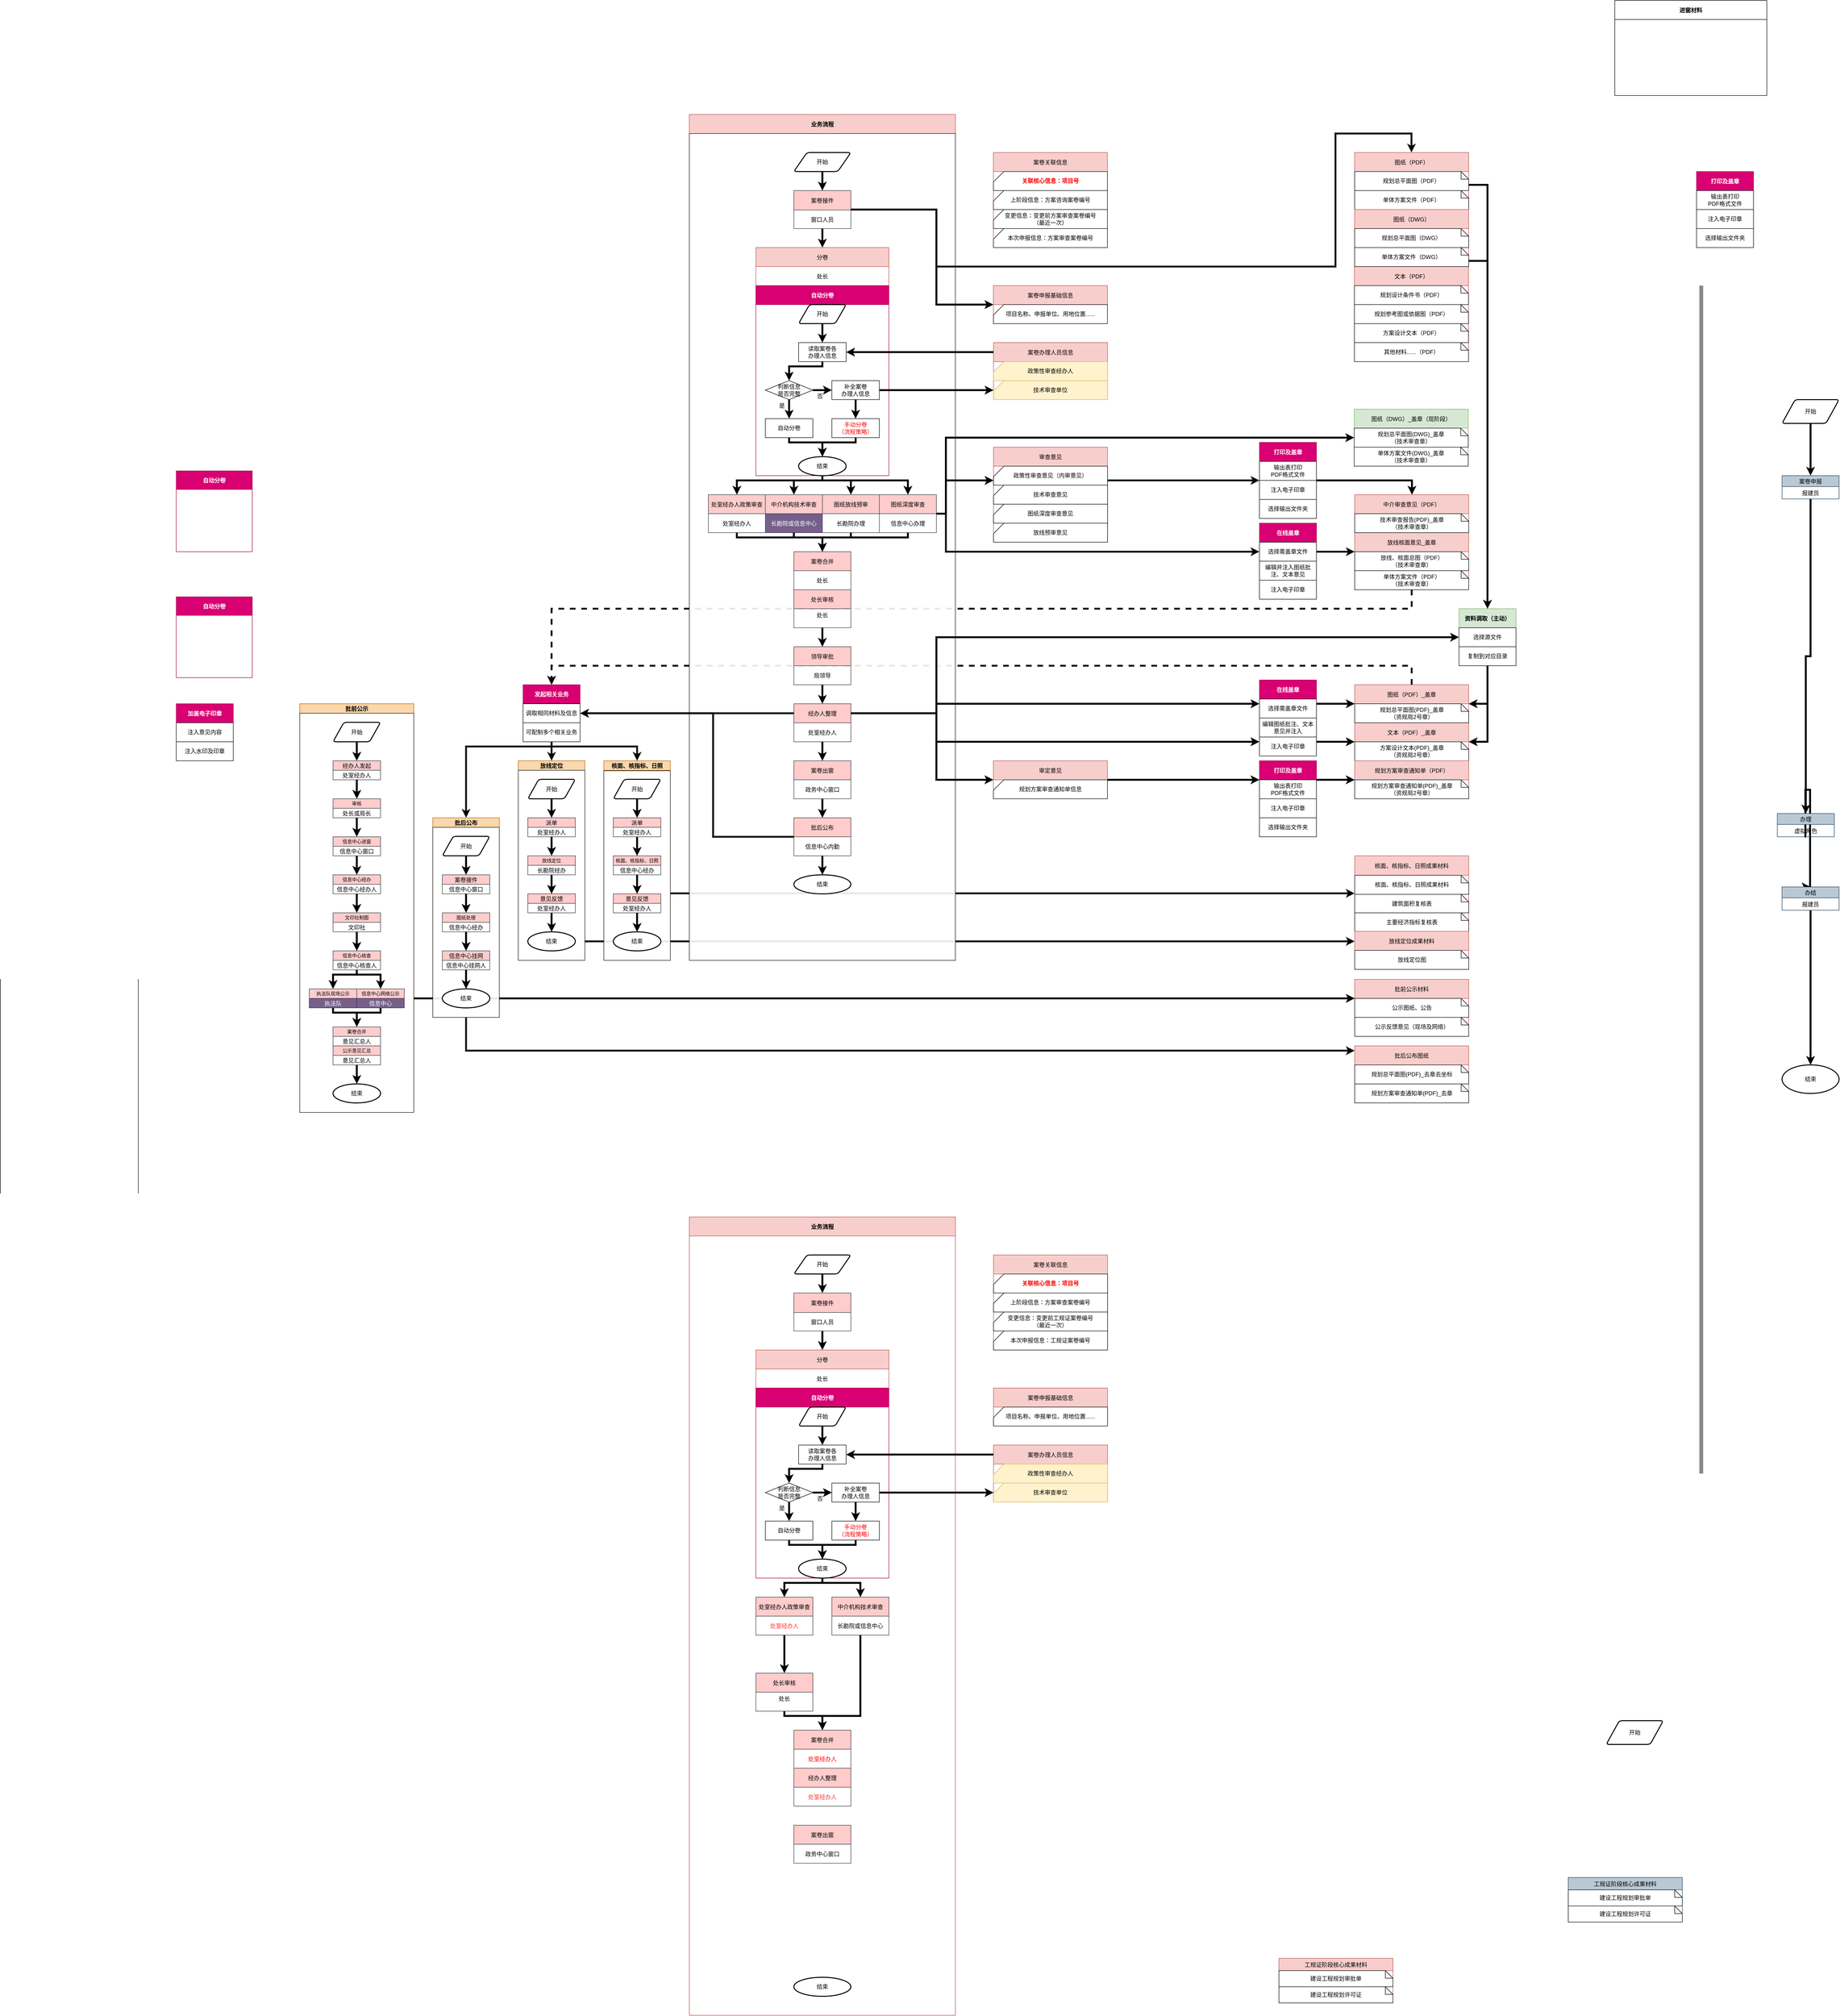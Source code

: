 <mxfile version="12.8.8" type="github">
  <diagram id="C5RBs43oDa-KdzZeNtuy" name="Page-1">
    <mxGraphModel dx="3719" dy="2396" grid="1" gridSize="10" guides="1" tooltips="1" connect="1" arrows="1" fold="1" page="1" pageScale="1" pageWidth="827" pageHeight="1169" math="0" shadow="0">
      <root>
        <mxCell id="WIyWlLk6GJQsqaUBKTNV-0" />
        <mxCell id="WIyWlLk6GJQsqaUBKTNV-1" parent="WIyWlLk6GJQsqaUBKTNV-0" />
        <mxCell id="mlO0ucRKpqIgddhW9gnZ-78" style="edgeStyle=orthogonalEdgeStyle;rounded=0;orthogonalLoop=1;jettySize=auto;html=1;strokeWidth=4;fontSize=10;fontColor=#FF0000;" edge="1" parent="WIyWlLk6GJQsqaUBKTNV-1" source="mlO0ucRKpqIgddhW9gnZ-27" target="mlO0ucRKpqIgddhW9gnZ-75">
          <mxGeometry relative="1" as="geometry">
            <Array as="points">
              <mxPoint x="420" y="1220" />
              <mxPoint x="420" y="1220" />
            </Array>
          </mxGeometry>
        </mxCell>
        <mxCell id="WTOQ7RgYzSvXcb4ZEk5k-370" style="edgeStyle=orthogonalEdgeStyle;rounded=0;orthogonalLoop=1;jettySize=auto;html=1;strokeWidth=4;fontSize=10;opacity=90;" parent="WIyWlLk6GJQsqaUBKTNV-1" source="WTOQ7RgYzSvXcb4ZEk5k-330" target="q9Dw7c0gLZ24XJoEXtp0-334" edge="1">
          <mxGeometry relative="1" as="geometry">
            <Array as="points">
              <mxPoint x="610" y="1100" />
              <mxPoint x="610" y="1100" />
            </Array>
          </mxGeometry>
        </mxCell>
        <mxCell id="WTOQ7RgYzSvXcb4ZEk5k-369" style="edgeStyle=orthogonalEdgeStyle;rounded=0;orthogonalLoop=1;jettySize=auto;html=1;strokeWidth=4;fontSize=10;opacity=90;" parent="WIyWlLk6GJQsqaUBKTNV-1" source="WTOQ7RgYzSvXcb4ZEk5k-331" target="q9Dw7c0gLZ24XJoEXtp0-338" edge="1">
          <mxGeometry relative="1" as="geometry">
            <mxPoint x="1270.833" y="1100" as="targetPoint" />
            <mxPoint x="120" y="1150" as="sourcePoint" />
            <Array as="points">
              <mxPoint x="720" y="999" />
              <mxPoint x="720" y="999" />
            </Array>
          </mxGeometry>
        </mxCell>
        <mxCell id="WTOQ7RgYzSvXcb4ZEk5k-353" style="edgeStyle=orthogonalEdgeStyle;rounded=0;orthogonalLoop=1;jettySize=auto;html=1;exitX=0.5;exitY=0;exitDx=0;exitDy=0;strokeWidth=4;fontSize=10;opacity=90;entryX=0.5;entryY=0;entryDx=0;entryDy=0;dashed=1;" parent="WIyWlLk6GJQsqaUBKTNV-1" source="WTOQ7RgYzSvXcb4ZEk5k-84" target="WTOQ7RgYzSvXcb4ZEk5k-340" edge="1">
          <mxGeometry relative="1" as="geometry">
            <mxPoint x="-200" y="510" as="targetPoint" />
            <Array as="points">
              <mxPoint x="1521" y="520" />
              <mxPoint x="-290" y="520" />
            </Array>
          </mxGeometry>
        </mxCell>
        <mxCell id="WTOQ7RgYzSvXcb4ZEk5k-354" style="edgeStyle=orthogonalEdgeStyle;rounded=0;orthogonalLoop=1;jettySize=auto;html=1;exitX=0.5;exitY=1;exitDx=0;exitDy=0;strokeWidth=4;fontSize=10;opacity=90;entryX=0.5;entryY=0;entryDx=0;entryDy=0;dashed=1;" parent="WIyWlLk6GJQsqaUBKTNV-1" source="WTOQ7RgYzSvXcb4ZEk5k-343" target="WTOQ7RgYzSvXcb4ZEk5k-340" edge="1">
          <mxGeometry relative="1" as="geometry">
            <mxPoint x="-280" y="580" as="targetPoint" />
            <Array as="points">
              <mxPoint x="1520" y="400" />
              <mxPoint x="-290" y="400" />
            </Array>
          </mxGeometry>
        </mxCell>
        <mxCell id="WTOQ7RgYzSvXcb4ZEk5k-0" value="业务流程" style="swimlane;startSize=40;fillColor=#f8cecc;strokeColor=#b85450;" parent="WIyWlLk6GJQsqaUBKTNV-1" vertex="1">
          <mxGeometry y="-640" width="560" height="1780" as="geometry">
            <mxRectangle y="-640" width="560" height="40" as="alternateBounds" />
          </mxGeometry>
        </mxCell>
        <mxCell id="WTOQ7RgYzSvXcb4ZEk5k-366" value="" style="rounded=0;whiteSpace=wrap;html=1;fontSize=10;opacity=90;align=center;" parent="WTOQ7RgYzSvXcb4ZEk5k-0" vertex="1">
          <mxGeometry y="40" width="560" height="1740" as="geometry" />
        </mxCell>
        <mxCell id="WTOQ7RgYzSvXcb4ZEk5k-83" style="edgeStyle=orthogonalEdgeStyle;rounded=0;orthogonalLoop=1;jettySize=auto;html=1;exitX=0.5;exitY=1;exitDx=0;exitDy=0;strokeWidth=4;" parent="WTOQ7RgYzSvXcb4ZEk5k-0" source="q9Dw7c0gLZ24XJoEXtp0-10" target="WTOQ7RgYzSvXcb4ZEk5k-55" edge="1">
          <mxGeometry relative="1" as="geometry" />
        </mxCell>
        <mxCell id="q9Dw7c0gLZ24XJoEXtp0-10" value="案卷接件" style="swimlane;fontStyle=0;childLayout=stackLayout;horizontal=1;startSize=41;fillColor=#ffcccc;horizontalStack=0;resizeParent=1;resizeParentMax=0;resizeLast=0;collapsible=1;marginBottom=0;strokeColor=#36393d;" parent="WTOQ7RgYzSvXcb4ZEk5k-0" vertex="1">
          <mxGeometry x="220" y="160" width="120" height="80" as="geometry">
            <mxRectangle x="220" y="160" width="120" height="40" as="alternateBounds" />
          </mxGeometry>
        </mxCell>
        <mxCell id="q9Dw7c0gLZ24XJoEXtp0-11" value="窗口人员" style="text;strokeColor=none;fillColor=none;align=center;verticalAlign=middle;spacingLeft=4;spacingRight=4;overflow=hidden;rotatable=0;points=[[0,0.5],[1,0.5]];portConstraint=eastwest;" parent="q9Dw7c0gLZ24XJoEXtp0-10" vertex="1">
          <mxGeometry y="41" width="120" height="39" as="geometry" />
        </mxCell>
        <mxCell id="WTOQ7RgYzSvXcb4ZEk5k-55" value="分卷" style="swimlane;fontStyle=0;childLayout=stackLayout;horizontal=1;startSize=40;fillColor=#f8cecc;horizontalStack=0;resizeParent=1;resizeParentMax=0;resizeLast=0;collapsible=1;marginBottom=0;strokeColor=#b85450;" parent="WTOQ7RgYzSvXcb4ZEk5k-0" vertex="1">
          <mxGeometry x="140" y="280" width="280" height="480" as="geometry">
            <mxRectangle x="200" y="280" width="280" height="40" as="alternateBounds" />
          </mxGeometry>
        </mxCell>
        <mxCell id="WTOQ7RgYzSvXcb4ZEk5k-59" value="处长" style="text;strokeColor=none;fillColor=none;align=center;verticalAlign=middle;spacingLeft=4;spacingRight=4;overflow=hidden;rotatable=0;points=[[0,0.5],[1,0.5]];portConstraint=eastwest;" parent="WTOQ7RgYzSvXcb4ZEk5k-55" vertex="1">
          <mxGeometry y="40" width="280" height="40" as="geometry" />
        </mxCell>
        <mxCell id="WTOQ7RgYzSvXcb4ZEk5k-62" value="自动分卷" style="swimlane;startSize=40;fillColor=#d80073;strokeColor=#A50040;fontColor=#ffffff;separatorColor=none;" parent="WTOQ7RgYzSvXcb4ZEk5k-55" vertex="1">
          <mxGeometry y="80" width="280" height="400" as="geometry">
            <mxRectangle y="80" width="280" height="40" as="alternateBounds" />
          </mxGeometry>
        </mxCell>
        <mxCell id="WTOQ7RgYzSvXcb4ZEk5k-70" style="edgeStyle=orthogonalEdgeStyle;rounded=0;orthogonalLoop=1;jettySize=auto;html=1;exitX=0.5;exitY=1;exitDx=0;exitDy=0;strokeWidth=4;" parent="WTOQ7RgYzSvXcb4ZEk5k-62" source="WTOQ7RgYzSvXcb4ZEk5k-65" target="WTOQ7RgYzSvXcb4ZEk5k-69" edge="1">
          <mxGeometry relative="1" as="geometry" />
        </mxCell>
        <mxCell id="WTOQ7RgYzSvXcb4ZEk5k-71" style="edgeStyle=orthogonalEdgeStyle;rounded=0;orthogonalLoop=1;jettySize=auto;html=1;exitX=0.5;exitY=1;exitDx=0;exitDy=0;entryX=0.5;entryY=0;entryDx=0;entryDy=0;strokeWidth=4;" parent="WTOQ7RgYzSvXcb4ZEk5k-62" source="WTOQ7RgYzSvXcb4ZEk5k-69" target="WTOQ7RgYzSvXcb4ZEk5k-64" edge="1">
          <mxGeometry relative="1" as="geometry">
            <Array as="points">
              <mxPoint x="140" y="170" />
              <mxPoint x="70" y="170" />
            </Array>
          </mxGeometry>
        </mxCell>
        <mxCell id="WTOQ7RgYzSvXcb4ZEk5k-73" style="edgeStyle=orthogonalEdgeStyle;rounded=0;orthogonalLoop=1;jettySize=auto;html=1;exitX=0.5;exitY=1;exitDx=0;exitDy=0;strokeWidth=4;" parent="WTOQ7RgYzSvXcb4ZEk5k-62" source="WTOQ7RgYzSvXcb4ZEk5k-64" target="WTOQ7RgYzSvXcb4ZEk5k-72" edge="1">
          <mxGeometry relative="1" as="geometry" />
        </mxCell>
        <mxCell id="WTOQ7RgYzSvXcb4ZEk5k-76" style="edgeStyle=orthogonalEdgeStyle;rounded=0;orthogonalLoop=1;jettySize=auto;html=1;exitX=1;exitY=0.5;exitDx=0;exitDy=0;entryX=0;entryY=0.5;entryDx=0;entryDy=0;strokeWidth=4;" parent="WTOQ7RgYzSvXcb4ZEk5k-62" source="WTOQ7RgYzSvXcb4ZEk5k-64" target="WTOQ7RgYzSvXcb4ZEk5k-75" edge="1">
          <mxGeometry relative="1" as="geometry" />
        </mxCell>
        <mxCell id="WTOQ7RgYzSvXcb4ZEk5k-65" value="开始" style="shape=parallelogram;html=1;strokeWidth=2;perimeter=parallelogramPerimeter;whiteSpace=wrap;rounded=1;arcSize=12;size=0.23;" parent="WTOQ7RgYzSvXcb4ZEk5k-62" vertex="1">
          <mxGeometry x="90" y="40" width="100" height="40" as="geometry" />
        </mxCell>
        <mxCell id="WTOQ7RgYzSvXcb4ZEk5k-69" value="读取案卷各&lt;br&gt;办理人信息" style="rounded=0;whiteSpace=wrap;html=1;" parent="WTOQ7RgYzSvXcb4ZEk5k-62" vertex="1">
          <mxGeometry x="90" y="120" width="100" height="40" as="geometry" />
        </mxCell>
        <mxCell id="WTOQ7RgYzSvXcb4ZEk5k-75" value="补全案卷&lt;br&gt;办理人信息" style="rounded=0;whiteSpace=wrap;html=1;" parent="WTOQ7RgYzSvXcb4ZEk5k-62" vertex="1">
          <mxGeometry x="160" y="200" width="100" height="40" as="geometry" />
        </mxCell>
        <mxCell id="WTOQ7RgYzSvXcb4ZEk5k-64" value="判断信息&lt;br&gt;是否完整" style="rhombus;whiteSpace=wrap;html=1;" parent="WTOQ7RgYzSvXcb4ZEk5k-62" vertex="1">
          <mxGeometry x="20" y="200" width="100" height="40" as="geometry" />
        </mxCell>
        <mxCell id="WTOQ7RgYzSvXcb4ZEk5k-77" value="否" style="text;html=1;strokeColor=none;fillColor=none;align=center;verticalAlign=middle;whiteSpace=wrap;rounded=0;" parent="WTOQ7RgYzSvXcb4ZEk5k-62" vertex="1">
          <mxGeometry x="120" y="223" width="30" height="20" as="geometry" />
        </mxCell>
        <mxCell id="WTOQ7RgYzSvXcb4ZEk5k-79" value="" style="edgeStyle=orthogonalEdgeStyle;rounded=0;orthogonalLoop=1;jettySize=auto;html=1;strokeWidth=4;" parent="WTOQ7RgYzSvXcb4ZEk5k-62" source="WTOQ7RgYzSvXcb4ZEk5k-75" target="WTOQ7RgYzSvXcb4ZEk5k-78" edge="1">
          <mxGeometry relative="1" as="geometry" />
        </mxCell>
        <mxCell id="WTOQ7RgYzSvXcb4ZEk5k-82" style="edgeStyle=orthogonalEdgeStyle;rounded=0;orthogonalLoop=1;jettySize=auto;html=1;exitX=0.5;exitY=1;exitDx=0;exitDy=0;entryX=0.5;entryY=0;entryDx=0;entryDy=0;entryPerimeter=0;strokeWidth=4;" parent="WTOQ7RgYzSvXcb4ZEk5k-62" source="WTOQ7RgYzSvXcb4ZEk5k-78" target="WTOQ7RgYzSvXcb4ZEk5k-80" edge="1">
          <mxGeometry relative="1" as="geometry">
            <Array as="points">
              <mxPoint x="210" y="330" />
              <mxPoint x="140" y="330" />
            </Array>
          </mxGeometry>
        </mxCell>
        <mxCell id="WTOQ7RgYzSvXcb4ZEk5k-81" style="edgeStyle=orthogonalEdgeStyle;rounded=0;orthogonalLoop=1;jettySize=auto;html=1;exitX=0.5;exitY=1;exitDx=0;exitDy=0;entryX=0.5;entryY=0;entryDx=0;entryDy=0;entryPerimeter=0;strokeWidth=4;" parent="WTOQ7RgYzSvXcb4ZEk5k-62" source="WTOQ7RgYzSvXcb4ZEk5k-72" target="WTOQ7RgYzSvXcb4ZEk5k-80" edge="1">
          <mxGeometry relative="1" as="geometry">
            <Array as="points">
              <mxPoint x="70" y="330" />
              <mxPoint x="140" y="330" />
            </Array>
          </mxGeometry>
        </mxCell>
        <mxCell id="WTOQ7RgYzSvXcb4ZEk5k-74" value="是" style="text;html=1;strokeColor=none;fillColor=none;align=center;verticalAlign=middle;whiteSpace=wrap;rounded=0;" parent="WTOQ7RgYzSvXcb4ZEk5k-62" vertex="1">
          <mxGeometry x="40" y="243" width="30" height="20" as="geometry" />
        </mxCell>
        <mxCell id="WTOQ7RgYzSvXcb4ZEk5k-78" value="手动分卷&lt;br&gt;（流程策略）" style="rounded=0;whiteSpace=wrap;html=1;fontColor=#FF0000;" parent="WTOQ7RgYzSvXcb4ZEk5k-62" vertex="1">
          <mxGeometry x="160" y="280" width="100" height="40" as="geometry" />
        </mxCell>
        <mxCell id="WTOQ7RgYzSvXcb4ZEk5k-72" value="自动分卷" style="rounded=0;whiteSpace=wrap;html=1;" parent="WTOQ7RgYzSvXcb4ZEk5k-62" vertex="1">
          <mxGeometry x="20" y="280" width="100" height="40" as="geometry" />
        </mxCell>
        <mxCell id="WTOQ7RgYzSvXcb4ZEk5k-80" value="结束" style="strokeWidth=2;html=1;shape=mxgraph.flowchart.start_1;whiteSpace=wrap;align=center;" parent="WTOQ7RgYzSvXcb4ZEk5k-62" vertex="1">
          <mxGeometry x="90" y="360" width="100" height="40" as="geometry" />
        </mxCell>
        <mxCell id="q9Dw7c0gLZ24XJoEXtp0-53" value="图纸深度审查" style="swimlane;fontStyle=0;childLayout=stackLayout;horizontal=1;startSize=40;fillColor=#ffcccc;horizontalStack=0;resizeParent=1;resizeParentMax=0;resizeLast=0;collapsible=1;marginBottom=0;strokeColor=#36393d;verticalAlign=middle;" parent="WTOQ7RgYzSvXcb4ZEk5k-0" vertex="1">
          <mxGeometry x="400" y="800" width="120" height="80" as="geometry">
            <mxRectangle x="400" y="800" width="120" height="40" as="alternateBounds" />
          </mxGeometry>
        </mxCell>
        <mxCell id="q9Dw7c0gLZ24XJoEXtp0-54" value="信息中心办理" style="text;strokeColor=none;fillColor=none;align=center;verticalAlign=middle;spacingLeft=4;spacingRight=4;overflow=hidden;rotatable=0;points=[[0,0.5],[1,0.5]];portConstraint=eastwest;" parent="q9Dw7c0gLZ24XJoEXtp0-53" vertex="1">
          <mxGeometry y="40" width="120" height="40" as="geometry" />
        </mxCell>
        <mxCell id="q9Dw7c0gLZ24XJoEXtp0-24" value="图纸放线预审" style="swimlane;fontStyle=0;childLayout=stackLayout;horizontal=1;startSize=40;fillColor=#ffcccc;horizontalStack=0;resizeParent=1;resizeParentMax=0;resizeLast=0;collapsible=1;marginBottom=0;strokeColor=#36393d;" parent="WTOQ7RgYzSvXcb4ZEk5k-0" vertex="1">
          <mxGeometry x="280" y="800" width="120" height="80" as="geometry">
            <mxRectangle x="280" y="800" width="120" height="40" as="alternateBounds" />
          </mxGeometry>
        </mxCell>
        <mxCell id="q9Dw7c0gLZ24XJoEXtp0-25" value="长勘院办理" style="text;strokeColor=none;fillColor=none;align=center;verticalAlign=middle;spacingLeft=4;spacingRight=4;overflow=hidden;rotatable=0;points=[[0,0.5],[1,0.5]];portConstraint=eastwest;" parent="q9Dw7c0gLZ24XJoEXtp0-24" vertex="1">
          <mxGeometry y="40" width="120" height="40" as="geometry" />
        </mxCell>
        <mxCell id="q9Dw7c0gLZ24XJoEXtp0-34" value="中介机构技术审查" style="swimlane;fontStyle=0;childLayout=stackLayout;horizontal=1;startSize=40;fillColor=#ffcccc;horizontalStack=0;resizeParent=1;resizeParentMax=0;resizeLast=0;collapsible=1;marginBottom=0;strokeColor=#36393d;autosize=1;backgroundOutline=1;" parent="WTOQ7RgYzSvXcb4ZEk5k-0" vertex="1">
          <mxGeometry x="160" y="800" width="120" height="80" as="geometry">
            <mxRectangle x="160" y="800" width="120" height="40" as="alternateBounds" />
          </mxGeometry>
        </mxCell>
        <mxCell id="q9Dw7c0gLZ24XJoEXtp0-35" value="长勘院或信息中心" style="text;strokeColor=#432D57;fillColor=#76608a;align=center;verticalAlign=middle;spacingLeft=4;spacingRight=4;overflow=hidden;rotatable=0;points=[[0,0.5],[1,0.5]];portConstraint=eastwest;fontColor=#ffffff;" parent="q9Dw7c0gLZ24XJoEXtp0-34" vertex="1">
          <mxGeometry y="40" width="120" height="40" as="geometry" />
        </mxCell>
        <mxCell id="q9Dw7c0gLZ24XJoEXtp0-51" value="处室经办人政策审查" style="swimlane;fontStyle=0;childLayout=stackLayout;horizontal=1;startSize=40;fillColor=#ffcccc;horizontalStack=0;resizeParent=1;resizeParentMax=0;resizeLast=0;collapsible=1;marginBottom=0;strokeColor=#36393d;" parent="WTOQ7RgYzSvXcb4ZEk5k-0" vertex="1">
          <mxGeometry x="40" y="800" width="120" height="80" as="geometry">
            <mxRectangle x="40" y="800" width="120" height="40" as="alternateBounds" />
          </mxGeometry>
        </mxCell>
        <mxCell id="q9Dw7c0gLZ24XJoEXtp0-52" value="处室经办人" style="text;strokeColor=none;fillColor=none;align=center;verticalAlign=middle;spacingLeft=4;spacingRight=4;overflow=hidden;rotatable=0;points=[[0,0.5],[1,0.5]];portConstraint=eastwest;" parent="q9Dw7c0gLZ24XJoEXtp0-51" vertex="1">
          <mxGeometry y="40" width="120" height="40" as="geometry" />
        </mxCell>
        <mxCell id="WTOQ7RgYzSvXcb4ZEk5k-7" value="案卷合并" style="swimlane;fontStyle=0;childLayout=stackLayout;horizontal=1;startSize=40;fillColor=#ffcccc;horizontalStack=0;resizeParent=1;resizeParentMax=0;resizeLast=0;collapsible=1;marginBottom=0;strokeColor=#36393d;" parent="WTOQ7RgYzSvXcb4ZEk5k-0" vertex="1">
          <mxGeometry x="220" y="920" width="120" height="80" as="geometry">
            <mxRectangle x="220" y="920" width="120" height="40" as="alternateBounds" />
          </mxGeometry>
        </mxCell>
        <mxCell id="WTOQ7RgYzSvXcb4ZEk5k-8" value="处长" style="text;strokeColor=none;fillColor=none;align=center;verticalAlign=middle;spacingLeft=4;spacingRight=4;overflow=hidden;rotatable=0;points=[[0,0.5],[1,0.5]];portConstraint=eastwest;" parent="WTOQ7RgYzSvXcb4ZEk5k-7" vertex="1">
          <mxGeometry y="40" width="120" height="40" as="geometry" />
        </mxCell>
        <mxCell id="q9Dw7c0gLZ24XJoEXtp0-58" value="处长审核" style="swimlane;fontStyle=0;childLayout=stackLayout;horizontal=1;startSize=40;fillColor=#ffcccc;horizontalStack=0;resizeParent=1;resizeParentMax=0;resizeLast=0;collapsible=1;marginBottom=0;strokeColor=#36393d;" parent="WTOQ7RgYzSvXcb4ZEk5k-0" vertex="1">
          <mxGeometry x="220" y="1000" width="120" height="80" as="geometry">
            <mxRectangle x="220" y="1000" width="120" height="40" as="alternateBounds" />
          </mxGeometry>
        </mxCell>
        <mxCell id="q9Dw7c0gLZ24XJoEXtp0-59" value="处长" style="text;strokeColor=none;fillColor=none;align=center;verticalAlign=top;spacingLeft=4;spacingRight=4;overflow=hidden;rotatable=0;points=[[0,0.5],[1,0.5]];portConstraint=eastwest;" parent="q9Dw7c0gLZ24XJoEXtp0-58" vertex="1">
          <mxGeometry y="40" width="120" height="40" as="geometry" />
        </mxCell>
        <mxCell id="q9Dw7c0gLZ24XJoEXtp0-55" value="领导审批" style="swimlane;fontStyle=0;childLayout=stackLayout;horizontal=1;startSize=40;fillColor=#ffcccc;horizontalStack=0;resizeParent=1;resizeParentMax=0;resizeLast=0;collapsible=1;marginBottom=0;strokeColor=#36393d;verticalAlign=middle;" parent="WTOQ7RgYzSvXcb4ZEk5k-0" vertex="1">
          <mxGeometry x="220" y="1120" width="120" height="80" as="geometry">
            <mxRectangle x="220" y="1120" width="120" height="40" as="alternateBounds" />
          </mxGeometry>
        </mxCell>
        <mxCell id="q9Dw7c0gLZ24XJoEXtp0-56" value="局领导" style="text;strokeColor=none;fillColor=none;align=center;verticalAlign=middle;spacingLeft=4;spacingRight=4;overflow=hidden;rotatable=0;points=[[0,0.5],[1,0.5]];portConstraint=eastwest;" parent="q9Dw7c0gLZ24XJoEXtp0-55" vertex="1">
          <mxGeometry y="40" width="120" height="40" as="geometry" />
        </mxCell>
        <mxCell id="q9Dw7c0gLZ24XJoEXtp0-61" value="经办人整理" style="swimlane;fontStyle=0;childLayout=stackLayout;horizontal=1;startSize=40;fillColor=#ffcccc;horizontalStack=0;resizeParent=1;resizeParentMax=0;resizeLast=0;collapsible=1;marginBottom=0;strokeColor=#36393d;" parent="WTOQ7RgYzSvXcb4ZEk5k-0" vertex="1">
          <mxGeometry x="220" y="1240" width="120" height="80" as="geometry">
            <mxRectangle x="220" y="1240" width="120" height="40" as="alternateBounds" />
          </mxGeometry>
        </mxCell>
        <mxCell id="q9Dw7c0gLZ24XJoEXtp0-62" value="处室经办人" style="text;strokeColor=none;fillColor=none;align=center;verticalAlign=middle;spacingLeft=4;spacingRight=4;overflow=hidden;rotatable=0;points=[[0,0.5],[1,0.5]];portConstraint=eastwest;" parent="q9Dw7c0gLZ24XJoEXtp0-61" vertex="1">
          <mxGeometry y="40" width="120" height="40" as="geometry" />
        </mxCell>
        <mxCell id="q9Dw7c0gLZ24XJoEXtp0-131" value="案卷出窗" style="swimlane;fontStyle=0;childLayout=stackLayout;horizontal=1;startSize=40;fillColor=#ffcccc;horizontalStack=0;resizeParent=1;resizeParentMax=0;resizeLast=0;collapsible=1;marginBottom=0;strokeColor=#36393d;" parent="WTOQ7RgYzSvXcb4ZEk5k-0" vertex="1">
          <mxGeometry x="220" y="1360" width="120" height="80" as="geometry">
            <mxRectangle x="220" y="1360" width="120" height="40" as="alternateBounds" />
          </mxGeometry>
        </mxCell>
        <mxCell id="q9Dw7c0gLZ24XJoEXtp0-132" value="政务中心窗口" style="text;strokeColor=none;fillColor=none;align=center;verticalAlign=middle;spacingLeft=4;spacingRight=4;overflow=hidden;rotatable=0;points=[[0,0.5],[1,0.5]];portConstraint=eastwest;" parent="q9Dw7c0gLZ24XJoEXtp0-131" vertex="1">
          <mxGeometry y="40" width="120" height="40" as="geometry" />
        </mxCell>
        <mxCell id="q9Dw7c0gLZ24XJoEXtp0-171" style="edgeStyle=orthogonalEdgeStyle;rounded=0;orthogonalLoop=1;jettySize=auto;html=1;exitX=0.5;exitY=1;exitDx=0;exitDy=0;entryX=0.5;entryY=0;entryDx=0;entryDy=0;strokeWidth=4;" parent="WTOQ7RgYzSvXcb4ZEk5k-0" source="q9Dw7c0gLZ24XJoEXtp0-170" target="q9Dw7c0gLZ24XJoEXtp0-10" edge="1">
          <mxGeometry relative="1" as="geometry" />
        </mxCell>
        <mxCell id="q9Dw7c0gLZ24XJoEXtp0-170" value="开始" style="shape=parallelogram;html=1;strokeWidth=2;perimeter=parallelogramPerimeter;whiteSpace=wrap;rounded=1;arcSize=12;size=0.23;align=center;" parent="WTOQ7RgYzSvXcb4ZEk5k-0" vertex="1">
          <mxGeometry x="220" y="80" width="120" height="40" as="geometry" />
        </mxCell>
        <mxCell id="WTOQ7RgYzSvXcb4ZEk5k-37" style="edgeStyle=orthogonalEdgeStyle;rounded=0;orthogonalLoop=1;jettySize=auto;html=1;exitX=0.5;exitY=1;exitDx=0;exitDy=0;strokeWidth=4;entryX=0.5;entryY=0;entryDx=0;entryDy=0;" parent="WTOQ7RgYzSvXcb4ZEk5k-0" source="q9Dw7c0gLZ24XJoEXtp0-53" target="WTOQ7RgYzSvXcb4ZEk5k-7" edge="1">
          <mxGeometry relative="1" as="geometry">
            <mxPoint x="260" y="1010" as="targetPoint" />
            <Array as="points">
              <mxPoint x="460" y="890" />
              <mxPoint x="280" y="890" />
            </Array>
          </mxGeometry>
        </mxCell>
        <mxCell id="WTOQ7RgYzSvXcb4ZEk5k-36" style="edgeStyle=orthogonalEdgeStyle;rounded=0;orthogonalLoop=1;jettySize=auto;html=1;exitX=0.5;exitY=1;exitDx=0;exitDy=0;strokeWidth=4;entryX=0.5;entryY=0;entryDx=0;entryDy=0;" parent="WTOQ7RgYzSvXcb4ZEk5k-0" source="q9Dw7c0gLZ24XJoEXtp0-24" target="WTOQ7RgYzSvXcb4ZEk5k-7" edge="1">
          <mxGeometry relative="1" as="geometry">
            <mxPoint x="260" y="1010" as="targetPoint" />
            <Array as="points">
              <mxPoint x="340" y="890" />
              <mxPoint x="280" y="890" />
            </Array>
          </mxGeometry>
        </mxCell>
        <mxCell id="WTOQ7RgYzSvXcb4ZEk5k-35" style="edgeStyle=orthogonalEdgeStyle;rounded=0;orthogonalLoop=1;jettySize=auto;html=1;exitX=0.5;exitY=1;exitDx=0;exitDy=0;entryX=0.5;entryY=0;entryDx=0;entryDy=0;strokeWidth=4;" parent="WTOQ7RgYzSvXcb4ZEk5k-0" source="q9Dw7c0gLZ24XJoEXtp0-34" target="WTOQ7RgYzSvXcb4ZEk5k-7" edge="1">
          <mxGeometry relative="1" as="geometry">
            <Array as="points">
              <mxPoint x="220" y="890" />
              <mxPoint x="280" y="890" />
            </Array>
          </mxGeometry>
        </mxCell>
        <mxCell id="WTOQ7RgYzSvXcb4ZEk5k-34" style="edgeStyle=orthogonalEdgeStyle;rounded=0;orthogonalLoop=1;jettySize=auto;html=1;exitX=0.5;exitY=1;exitDx=0;exitDy=0;entryX=0.5;entryY=0;entryDx=0;entryDy=0;strokeWidth=4;" parent="WTOQ7RgYzSvXcb4ZEk5k-0" source="q9Dw7c0gLZ24XJoEXtp0-51" target="WTOQ7RgYzSvXcb4ZEk5k-7" edge="1">
          <mxGeometry relative="1" as="geometry">
            <Array as="points">
              <mxPoint x="100" y="890" />
              <mxPoint x="280" y="890" />
            </Array>
          </mxGeometry>
        </mxCell>
        <mxCell id="WTOQ7RgYzSvXcb4ZEk5k-45" style="edgeStyle=orthogonalEdgeStyle;rounded=0;orthogonalLoop=1;jettySize=auto;html=1;entryX=0.5;entryY=0;entryDx=0;entryDy=0;strokeWidth=4;exitX=0.5;exitY=1;exitDx=0;exitDy=0;" parent="WTOQ7RgYzSvXcb4ZEk5k-0" source="WTOQ7RgYzSvXcb4ZEk5k-55" target="q9Dw7c0gLZ24XJoEXtp0-51" edge="1">
          <mxGeometry relative="1" as="geometry">
            <mxPoint x="280" y="830" as="sourcePoint" />
            <Array as="points">
              <mxPoint x="280" y="770" />
              <mxPoint x="100" y="770" />
            </Array>
          </mxGeometry>
        </mxCell>
        <mxCell id="WTOQ7RgYzSvXcb4ZEk5k-46" style="edgeStyle=orthogonalEdgeStyle;rounded=0;orthogonalLoop=1;jettySize=auto;html=1;exitX=0.5;exitY=1;exitDx=0;exitDy=0;entryX=0.5;entryY=0;entryDx=0;entryDy=0;strokeWidth=4;" parent="WTOQ7RgYzSvXcb4ZEk5k-0" source="WTOQ7RgYzSvXcb4ZEk5k-55" target="q9Dw7c0gLZ24XJoEXtp0-34" edge="1">
          <mxGeometry relative="1" as="geometry">
            <mxPoint x="280" y="830" as="sourcePoint" />
            <Array as="points">
              <mxPoint x="280" y="770" />
              <mxPoint x="220" y="770" />
            </Array>
          </mxGeometry>
        </mxCell>
        <mxCell id="WTOQ7RgYzSvXcb4ZEk5k-47" style="edgeStyle=orthogonalEdgeStyle;rounded=0;orthogonalLoop=1;jettySize=auto;html=1;exitX=0.5;exitY=1;exitDx=0;exitDy=0;entryX=0.5;entryY=0;entryDx=0;entryDy=0;strokeWidth=4;" parent="WTOQ7RgYzSvXcb4ZEk5k-0" source="WTOQ7RgYzSvXcb4ZEk5k-55" target="q9Dw7c0gLZ24XJoEXtp0-24" edge="1">
          <mxGeometry relative="1" as="geometry">
            <mxPoint x="280" y="830" as="sourcePoint" />
            <Array as="points">
              <mxPoint x="280" y="770" />
              <mxPoint x="340" y="770" />
            </Array>
          </mxGeometry>
        </mxCell>
        <mxCell id="WTOQ7RgYzSvXcb4ZEk5k-48" style="edgeStyle=orthogonalEdgeStyle;rounded=0;orthogonalLoop=1;jettySize=auto;html=1;exitX=0.5;exitY=1;exitDx=0;exitDy=0;entryX=0.5;entryY=0;entryDx=0;entryDy=0;strokeWidth=4;" parent="WTOQ7RgYzSvXcb4ZEk5k-0" source="WTOQ7RgYzSvXcb4ZEk5k-55" target="q9Dw7c0gLZ24XJoEXtp0-53" edge="1">
          <mxGeometry relative="1" as="geometry">
            <mxPoint x="280" y="830" as="sourcePoint" />
            <Array as="points">
              <mxPoint x="280" y="770" />
              <mxPoint x="460" y="770" />
            </Array>
          </mxGeometry>
        </mxCell>
        <mxCell id="q9Dw7c0gLZ24XJoEXtp0-79" style="edgeStyle=orthogonalEdgeStyle;rounded=0;orthogonalLoop=1;jettySize=auto;html=1;exitX=0.5;exitY=1;exitDx=0;exitDy=0;strokeWidth=4;" parent="WTOQ7RgYzSvXcb4ZEk5k-0" source="q9Dw7c0gLZ24XJoEXtp0-58" target="q9Dw7c0gLZ24XJoEXtp0-55" edge="1">
          <mxGeometry relative="1" as="geometry" />
        </mxCell>
        <mxCell id="q9Dw7c0gLZ24XJoEXtp0-80" style="edgeStyle=orthogonalEdgeStyle;rounded=0;orthogonalLoop=1;jettySize=auto;html=1;exitX=0.5;exitY=1;exitDx=0;exitDy=0;strokeWidth=4;" parent="WTOQ7RgYzSvXcb4ZEk5k-0" source="q9Dw7c0gLZ24XJoEXtp0-55" target="q9Dw7c0gLZ24XJoEXtp0-61" edge="1">
          <mxGeometry relative="1" as="geometry" />
        </mxCell>
        <mxCell id="q9Dw7c0gLZ24XJoEXtp0-153" style="edgeStyle=orthogonalEdgeStyle;rounded=0;orthogonalLoop=1;jettySize=auto;html=1;exitX=0.5;exitY=1;exitDx=0;exitDy=0;strokeWidth=4;" parent="WTOQ7RgYzSvXcb4ZEk5k-0" source="q9Dw7c0gLZ24XJoEXtp0-61" target="q9Dw7c0gLZ24XJoEXtp0-131" edge="1">
          <mxGeometry relative="1" as="geometry" />
        </mxCell>
        <mxCell id="WTOQ7RgYzSvXcb4ZEk5k-102" style="edgeStyle=orthogonalEdgeStyle;rounded=0;orthogonalLoop=1;jettySize=auto;html=1;exitX=0.5;exitY=1;exitDx=0;exitDy=0;entryX=0.5;entryY=0;entryDx=0;entryDy=0;strokeWidth=4;" parent="WTOQ7RgYzSvXcb4ZEk5k-0" source="q9Dw7c0gLZ24XJoEXtp0-131" target="q9Dw7c0gLZ24XJoEXtp0-247" edge="1">
          <mxGeometry relative="1" as="geometry" />
        </mxCell>
        <mxCell id="q9Dw7c0gLZ24XJoEXtp0-247" value="批后公布" style="swimlane;fontStyle=0;childLayout=stackLayout;horizontal=1;startSize=40;fillColor=#ffcccc;horizontalStack=0;resizeParent=1;resizeParentMax=0;resizeLast=0;collapsible=1;marginBottom=0;strokeColor=#36393d;" parent="WTOQ7RgYzSvXcb4ZEk5k-0" vertex="1">
          <mxGeometry x="220" y="1480" width="120" height="80" as="geometry">
            <mxRectangle x="220" y="1480" width="120" height="40" as="alternateBounds" />
          </mxGeometry>
        </mxCell>
        <mxCell id="q9Dw7c0gLZ24XJoEXtp0-248" value="信息中心内勤" style="text;strokeColor=none;fillColor=none;align=center;verticalAlign=middle;spacingLeft=4;spacingRight=4;overflow=hidden;rotatable=0;points=[[0,0.5],[1,0.5]];portConstraint=eastwest;" parent="q9Dw7c0gLZ24XJoEXtp0-247" vertex="1">
          <mxGeometry y="40" width="120" height="40" as="geometry" />
        </mxCell>
        <mxCell id="q9Dw7c0gLZ24XJoEXtp0-172" value="结束" style="strokeWidth=2;html=1;shape=mxgraph.flowchart.start_1;whiteSpace=wrap;align=center;" parent="WTOQ7RgYzSvXcb4ZEk5k-0" vertex="1">
          <mxGeometry x="220" y="1600" width="120" height="40" as="geometry" />
        </mxCell>
        <mxCell id="q9Dw7c0gLZ24XJoEXtp0-303" style="edgeStyle=orthogonalEdgeStyle;rounded=0;orthogonalLoop=1;jettySize=auto;html=1;strokeWidth=4;entryX=0.5;entryY=0;entryDx=0;entryDy=0;entryPerimeter=0;" parent="WTOQ7RgYzSvXcb4ZEk5k-0" source="q9Dw7c0gLZ24XJoEXtp0-247" target="q9Dw7c0gLZ24XJoEXtp0-172" edge="1">
          <mxGeometry relative="1" as="geometry">
            <mxPoint x="210" y="1623.5" as="sourcePoint" />
            <mxPoint x="450" y="1620" as="targetPoint" />
            <Array as="points" />
          </mxGeometry>
        </mxCell>
        <mxCell id="q9Dw7c0gLZ24XJoEXtp0-243" value="" style="endArrow=none;html=1;strokeWidth=8;fillColor=none;strokeColor=#878787;" parent="WIyWlLk6GJQsqaUBKTNV-1" edge="1">
          <mxGeometry width="50" height="50" relative="1" as="geometry">
            <mxPoint x="2130" y="2220" as="sourcePoint" />
            <mxPoint x="2130" y="-280" as="targetPoint" />
          </mxGeometry>
        </mxCell>
        <mxCell id="q9Dw7c0gLZ24XJoEXtp0-214" style="edgeStyle=orthogonalEdgeStyle;rounded=0;orthogonalLoop=1;jettySize=auto;html=1;exitX=0.5;exitY=1;exitDx=0;exitDy=0;entryX=0.5;entryY=0;entryDx=0;entryDy=0;strokeWidth=4;" parent="WIyWlLk6GJQsqaUBKTNV-1" source="q9Dw7c0gLZ24XJoEXtp0-215" target="q9Dw7c0gLZ24XJoEXtp0-212" edge="1">
          <mxGeometry relative="1" as="geometry" />
        </mxCell>
        <mxCell id="q9Dw7c0gLZ24XJoEXtp0-215" value="开始" style="shape=parallelogram;html=1;strokeWidth=2;perimeter=parallelogramPerimeter;whiteSpace=wrap;rounded=1;arcSize=12;size=0.23;align=center;" parent="WIyWlLk6GJQsqaUBKTNV-1" vertex="1">
          <mxGeometry x="2300" y="-40" width="120" height="50" as="geometry" />
        </mxCell>
        <mxCell id="q9Dw7c0gLZ24XJoEXtp0-232" style="edgeStyle=orthogonalEdgeStyle;rounded=0;orthogonalLoop=1;jettySize=auto;html=1;entryX=0.5;entryY=0;entryDx=0;entryDy=0;strokeWidth=4;exitX=0.5;exitY=1;exitDx=0;exitDy=0;" parent="WIyWlLk6GJQsqaUBKTNV-1" source="q9Dw7c0gLZ24XJoEXtp0-212" target="q9Dw7c0gLZ24XJoEXtp0-224" edge="1">
          <mxGeometry relative="1" as="geometry">
            <mxPoint x="2470" y="440" as="sourcePoint" />
            <mxPoint x="2320" y="300" as="targetPoint" />
          </mxGeometry>
        </mxCell>
        <mxCell id="q9Dw7c0gLZ24XJoEXtp0-233" style="edgeStyle=orthogonalEdgeStyle;rounded=0;orthogonalLoop=1;jettySize=auto;html=1;entryX=0.5;entryY=0;entryDx=0;entryDy=0;strokeWidth=4;exitX=0.493;exitY=1.055;exitDx=0;exitDy=0;exitPerimeter=0;" parent="WIyWlLk6GJQsqaUBKTNV-1" source="q9Dw7c0gLZ24XJoEXtp0-225" target="q9Dw7c0gLZ24XJoEXtp0-227" edge="1">
          <mxGeometry relative="1" as="geometry">
            <mxPoint x="2400" y="605" as="sourcePoint" />
            <mxPoint x="2400" y="964" as="targetPoint" />
            <Array as="points">
              <mxPoint x="2359" y="781" />
            </Array>
          </mxGeometry>
        </mxCell>
        <mxCell id="q9Dw7c0gLZ24XJoEXtp0-236" value="结束" style="strokeWidth=2;html=1;shape=mxgraph.flowchart.start_1;whiteSpace=wrap;align=center;" parent="WIyWlLk6GJQsqaUBKTNV-1" vertex="1">
          <mxGeometry x="2300" y="1360" width="120" height="60" as="geometry" />
        </mxCell>
        <mxCell id="q9Dw7c0gLZ24XJoEXtp0-238" style="edgeStyle=orthogonalEdgeStyle;rounded=0;orthogonalLoop=1;jettySize=auto;html=1;strokeWidth=4;exitX=0.5;exitY=1;exitDx=0;exitDy=0;entryX=0.5;entryY=0;entryDx=0;entryDy=0;entryPerimeter=0;" parent="WIyWlLk6GJQsqaUBKTNV-1" source="q9Dw7c0gLZ24XJoEXtp0-227" target="q9Dw7c0gLZ24XJoEXtp0-236" edge="1">
          <mxGeometry relative="1" as="geometry">
            <mxPoint x="2460" y="1065.0" as="sourcePoint" />
            <mxPoint x="2370" y="1360" as="targetPoint" />
            <Array as="points">
              <mxPoint x="2360" y="1120" />
              <mxPoint x="2360" y="1120" />
            </Array>
          </mxGeometry>
        </mxCell>
        <mxCell id="WTOQ7RgYzSvXcb4ZEk5k-371" style="edgeStyle=orthogonalEdgeStyle;rounded=0;orthogonalLoop=1;jettySize=auto;html=1;strokeWidth=4;fontSize=10;opacity=90;" parent="WIyWlLk6GJQsqaUBKTNV-1" source="WTOQ7RgYzSvXcb4ZEk5k-255" target="-14bhKZUEnO-pX9bmOSU-16" edge="1">
          <mxGeometry relative="1" as="geometry">
            <mxPoint x="1320" y="100" as="targetPoint" />
            <Array as="points">
              <mxPoint x="1050" y="130" />
              <mxPoint x="1050" y="130" />
            </Array>
          </mxGeometry>
        </mxCell>
        <mxCell id="Fh-ANMCCMXkpX_T69aen-29" style="edgeStyle=orthogonalEdgeStyle;rounded=0;orthogonalLoop=1;jettySize=auto;html=1;strokeWidth=4;" parent="WIyWlLk6GJQsqaUBKTNV-1" source="Fh-ANMCCMXkpX_T69aen-19" target="WTOQ7RgYzSvXcb4ZEk5k-96" edge="1">
          <mxGeometry relative="1" as="geometry">
            <Array as="points">
              <mxPoint x="1340" y="680" />
              <mxPoint x="1340" y="680" />
            </Array>
          </mxGeometry>
        </mxCell>
        <mxCell id="-14bhKZUEnO-pX9bmOSU-11" value="" style="edgeStyle=orthogonalEdgeStyle;rounded=0;orthogonalLoop=1;jettySize=auto;html=1;strokeWidth=4;" parent="WIyWlLk6GJQsqaUBKTNV-1" source="-14bhKZUEnO-pX9bmOSU-0" target="WTOQ7RgYzSvXcb4ZEk5k-84" edge="1">
          <mxGeometry relative="1" as="geometry">
            <mxPoint x="1740" y="620" as="targetPoint" />
            <Array as="points">
              <mxPoint x="1680" y="600" />
            </Array>
          </mxGeometry>
        </mxCell>
        <mxCell id="-14bhKZUEnO-pX9bmOSU-13" style="edgeStyle=orthogonalEdgeStyle;rounded=0;orthogonalLoop=1;jettySize=auto;html=1;exitX=0.5;exitY=1;exitDx=0;exitDy=0;strokeWidth=4;" parent="WIyWlLk6GJQsqaUBKTNV-1" source="-14bhKZUEnO-pX9bmOSU-0" target="WTOQ7RgYzSvXcb4ZEk5k-96" edge="1">
          <mxGeometry relative="1" as="geometry">
            <Array as="points">
              <mxPoint x="1680" y="520" />
              <mxPoint x="1680" y="680" />
            </Array>
          </mxGeometry>
        </mxCell>
        <mxCell id="-14bhKZUEnO-pX9bmOSU-20" style="edgeStyle=orthogonalEdgeStyle;rounded=0;orthogonalLoop=1;jettySize=auto;html=1;strokeWidth=4;" parent="WIyWlLk6GJQsqaUBKTNV-1" source="-14bhKZUEnO-pX9bmOSU-16" target="q9Dw7c0gLZ24XJoEXtp0-112" edge="1">
          <mxGeometry relative="1" as="geometry">
            <Array as="points">
              <mxPoint x="1521" y="130" />
            </Array>
          </mxGeometry>
        </mxCell>
        <mxCell id="WTOQ7RgYzSvXcb4ZEk5k-186" value="案卷关联信息" style="swimlane;fontStyle=0;childLayout=stackLayout;horizontal=1;startSize=40;fillColor=#f8cecc;horizontalStack=0;resizeParent=1;resizeParentMax=0;resizeLast=0;collapsible=1;marginBottom=0;align=center;html=0;strokeColor=#b85450;" parent="WIyWlLk6GJQsqaUBKTNV-1" vertex="1">
          <mxGeometry x="640" y="-560" width="240" height="200" as="geometry">
            <mxRectangle x="840" y="-600" width="240" height="40" as="alternateBounds" />
          </mxGeometry>
        </mxCell>
        <mxCell id="mlO0ucRKpqIgddhW9gnZ-17" value="关联核心信息：项目号" style="shape=card;whiteSpace=wrap;html=1;align=center;size=22;fontStyle=1;fontColor=#FF0000;" vertex="1" parent="WTOQ7RgYzSvXcb4ZEk5k-186">
          <mxGeometry y="40" width="240" height="40" as="geometry" />
        </mxCell>
        <mxCell id="WTOQ7RgYzSvXcb4ZEk5k-187" value="上阶段信息：方案咨询案卷编号" style="shape=card;whiteSpace=wrap;html=1;align=center;size=22;" parent="WTOQ7RgYzSvXcb4ZEk5k-186" vertex="1">
          <mxGeometry y="80" width="240" height="40" as="geometry" />
        </mxCell>
        <mxCell id="WTOQ7RgYzSvXcb4ZEk5k-189" value="变更信息：变更前方案审查案卷编号&lt;br&gt;（最近一次）" style="shape=card;whiteSpace=wrap;html=1;align=center;size=22;" parent="WTOQ7RgYzSvXcb4ZEk5k-186" vertex="1">
          <mxGeometry y="120" width="240" height="40" as="geometry" />
        </mxCell>
        <mxCell id="WTOQ7RgYzSvXcb4ZEk5k-190" value="本次申报信息：方案审查案卷编号" style="shape=card;whiteSpace=wrap;html=1;align=center;size=22;" parent="WTOQ7RgYzSvXcb4ZEk5k-186" vertex="1">
          <mxGeometry y="160" width="240" height="40" as="geometry" />
        </mxCell>
        <mxCell id="WTOQ7RgYzSvXcb4ZEk5k-181" value="案卷办理人员信息" style="swimlane;fontStyle=0;childLayout=stackLayout;horizontal=1;startSize=40;fillColor=#f8cecc;horizontalStack=0;resizeParent=1;resizeParentMax=0;resizeLast=0;collapsible=1;marginBottom=0;align=center;html=0;strokeColor=#b85450;" parent="WIyWlLk6GJQsqaUBKTNV-1" vertex="1">
          <mxGeometry x="640.22" y="-160" width="240" height="120" as="geometry">
            <mxRectangle x="840" y="-280" width="240" height="40" as="alternateBounds" />
          </mxGeometry>
        </mxCell>
        <mxCell id="WTOQ7RgYzSvXcb4ZEk5k-182" value="政策性审查经办人" style="shape=card;whiteSpace=wrap;html=1;align=center;size=22;fillColor=#fff2cc;strokeColor=#d6b656;" parent="WTOQ7RgYzSvXcb4ZEk5k-181" vertex="1">
          <mxGeometry y="40" width="240" height="40" as="geometry" />
        </mxCell>
        <mxCell id="WTOQ7RgYzSvXcb4ZEk5k-183" value="技术审查单位" style="shape=card;whiteSpace=wrap;html=1;align=center;size=22;fillColor=#fff2cc;strokeColor=#d6b656;" parent="WTOQ7RgYzSvXcb4ZEk5k-181" vertex="1">
          <mxGeometry y="80" width="240" height="40" as="geometry" />
        </mxCell>
        <mxCell id="WTOQ7RgYzSvXcb4ZEk5k-171" value="案卷申报基础信息" style="swimlane;fontStyle=0;childLayout=stackLayout;horizontal=1;startSize=40;fillColor=#f8cecc;horizontalStack=0;resizeParent=1;resizeParentMax=0;resizeLast=0;collapsible=1;marginBottom=0;align=center;html=0;strokeColor=#b85450;" parent="WIyWlLk6GJQsqaUBKTNV-1" vertex="1">
          <mxGeometry x="640" y="-280" width="240" height="80" as="geometry">
            <mxRectangle x="840" y="-600" width="240" height="40" as="alternateBounds" />
          </mxGeometry>
        </mxCell>
        <mxCell id="WTOQ7RgYzSvXcb4ZEk5k-185" value="项目名称、申报单位、用地位置......" style="shape=card;whiteSpace=wrap;html=1;align=center;size=22;" parent="WTOQ7RgYzSvXcb4ZEk5k-171" vertex="1">
          <mxGeometry y="40" width="240" height="40" as="geometry" />
        </mxCell>
        <mxCell id="q9Dw7c0gLZ24XJoEXtp0-124" value="图纸（DWG）_盖章（现阶段）" style="swimlane;fontStyle=0;childLayout=stackLayout;horizontal=1;startSize=40;fillColor=#d5e8d4;horizontalStack=0;resizeParent=1;resizeParentMax=0;resizeLast=0;collapsible=1;marginBottom=0;align=center;html=0;strokeColor=#82b366;" parent="WIyWlLk6GJQsqaUBKTNV-1" vertex="1">
          <mxGeometry x="1399.46" y="-20" width="240" height="120" as="geometry">
            <mxRectangle x="1359.46" y="-80" width="240" height="40" as="alternateBounds" />
          </mxGeometry>
        </mxCell>
        <mxCell id="q9Dw7c0gLZ24XJoEXtp0-128" value="&lt;div&gt;规划总平面图(DWG)_盖章&lt;/div&gt;&lt;div&gt;（技术审查章）&lt;/div&gt;" style="shape=note;whiteSpace=wrap;html=1;backgroundOutline=1;darkOpacity=0.05;align=center;size=16;" parent="q9Dw7c0gLZ24XJoEXtp0-124" vertex="1">
          <mxGeometry y="40" width="240" height="40" as="geometry" />
        </mxCell>
        <mxCell id="q9Dw7c0gLZ24XJoEXtp0-126" value="&lt;div&gt;单体方案文件(DWG)_盖章&lt;/div&gt;&lt;div&gt;（技术审查章）&lt;/div&gt;" style="shape=note;whiteSpace=wrap;html=1;backgroundOutline=1;darkOpacity=0.05;align=center;size=16;" parent="q9Dw7c0gLZ24XJoEXtp0-124" vertex="1">
          <mxGeometry y="80" width="240" height="40" as="geometry" />
        </mxCell>
        <UserObject label="打印及盖章" id="-14bhKZUEnO-pX9bmOSU-16">
          <mxCell style="swimlane;fontStyle=1;childLayout=stackLayout;horizontal=1;startSize=40;fillColor=#d80073;horizontalStack=0;resizeParent=1;resizeParentMax=0;resizeLast=0;collapsible=1;marginBottom=0;strokeColor=#A50040;fontColor=#ffffff;" parent="WIyWlLk6GJQsqaUBKTNV-1" vertex="1">
            <mxGeometry x="1200" y="50" width="120" height="160" as="geometry">
              <mxRectangle x="1160" y="770" width="120" height="40" as="alternateBounds" />
            </mxGeometry>
          </mxCell>
        </UserObject>
        <mxCell id="-14bhKZUEnO-pX9bmOSU-17" value="&lt;div&gt;输出表打印&lt;/div&gt;&lt;div&gt;PDF格式文件&lt;/div&gt;" style="rounded=0;whiteSpace=wrap;html=1;" parent="-14bhKZUEnO-pX9bmOSU-16" vertex="1">
          <mxGeometry y="40" width="120" height="40" as="geometry" />
        </mxCell>
        <mxCell id="-14bhKZUEnO-pX9bmOSU-18" value="注入电子印章" style="rounded=0;whiteSpace=wrap;html=1;" parent="-14bhKZUEnO-pX9bmOSU-16" vertex="1">
          <mxGeometry y="80" width="120" height="40" as="geometry" />
        </mxCell>
        <mxCell id="-14bhKZUEnO-pX9bmOSU-19" value="选择输出文件夹" style="rounded=0;whiteSpace=wrap;html=1;" parent="-14bhKZUEnO-pX9bmOSU-16" vertex="1">
          <mxGeometry y="120" width="120" height="40" as="geometry" />
        </mxCell>
        <mxCell id="Fh-ANMCCMXkpX_T69aen-12" value="在线盖章" style="swimlane;fontStyle=1;childLayout=stackLayout;horizontal=1;startSize=40;fillColor=#d80073;horizontalStack=0;resizeParent=1;resizeParentMax=0;resizeLast=0;collapsible=1;marginBottom=0;strokeColor=#A50040;fontColor=#ffffff;" parent="WIyWlLk6GJQsqaUBKTNV-1" vertex="1">
          <mxGeometry x="1200" y="220" width="120" height="160" as="geometry">
            <mxRectangle x="1160" y="200" width="120" height="40" as="alternateBounds" />
          </mxGeometry>
        </mxCell>
        <mxCell id="Fh-ANMCCMXkpX_T69aen-17" value="&lt;div&gt;选择需盖章文件&lt;/div&gt;" style="rounded=0;whiteSpace=wrap;html=1;" parent="Fh-ANMCCMXkpX_T69aen-12" vertex="1">
          <mxGeometry y="40" width="120" height="40" as="geometry" />
        </mxCell>
        <mxCell id="Fh-ANMCCMXkpX_T69aen-13" value="编辑并注入图纸批注、文本意见" style="rounded=0;whiteSpace=wrap;html=1;" parent="Fh-ANMCCMXkpX_T69aen-12" vertex="1">
          <mxGeometry y="80" width="120" height="40" as="geometry" />
        </mxCell>
        <mxCell id="Fh-ANMCCMXkpX_T69aen-14" value="注入电子印章" style="rounded=0;whiteSpace=wrap;html=1;" parent="Fh-ANMCCMXkpX_T69aen-12" vertex="1">
          <mxGeometry y="120" width="120" height="40" as="geometry" />
        </mxCell>
        <mxCell id="WTOQ7RgYzSvXcb4ZEk5k-343" value="放线核面意见_盖章" style="swimlane;fontStyle=0;childLayout=stackLayout;horizontal=1;startSize=40;fillColor=#f8cecc;horizontalStack=0;resizeParent=1;resizeParentMax=0;resizeLast=0;collapsible=1;marginBottom=0;align=center;html=0;strokeColor=#b85450;" parent="WIyWlLk6GJQsqaUBKTNV-1" vertex="1">
          <mxGeometry x="1400.52" y="240" width="240" height="120" as="geometry">
            <mxRectangle x="1360.3" y="320" width="240" height="40" as="alternateBounds" />
          </mxGeometry>
        </mxCell>
        <mxCell id="WTOQ7RgYzSvXcb4ZEk5k-344" value="&lt;div&gt;放线、核面总图（PDF）&lt;/div&gt;&lt;div&gt;（技术审查章）&lt;br&gt;&lt;/div&gt;" style="shape=note;whiteSpace=wrap;html=1;backgroundOutline=1;darkOpacity=0.05;align=center;size=16;" parent="WTOQ7RgYzSvXcb4ZEk5k-343" vertex="1">
          <mxGeometry y="40" width="240" height="40" as="geometry" />
        </mxCell>
        <mxCell id="Fh-ANMCCMXkpX_T69aen-3" value="&lt;div&gt;单体方案文件（PDF）&lt;/div&gt;&lt;div&gt;（技术审查章）&lt;br&gt;&lt;/div&gt;" style="shape=note;whiteSpace=wrap;html=1;backgroundOutline=1;darkOpacity=0.05;align=center;size=16;" parent="WTOQ7RgYzSvXcb4ZEk5k-343" vertex="1">
          <mxGeometry y="80" width="240" height="40" as="geometry" />
        </mxCell>
        <mxCell id="q9Dw7c0gLZ24XJoEXtp0-112" value="中介审查意见（PDF）" style="swimlane;fontStyle=0;childLayout=stackLayout;horizontal=1;startSize=40;fillColor=#f8cecc;horizontalStack=0;resizeParent=1;resizeParentMax=0;resizeLast=0;collapsible=1;marginBottom=0;align=center;html=0;strokeColor=#b85450;" parent="WIyWlLk6GJQsqaUBKTNV-1" vertex="1">
          <mxGeometry x="1400.52" y="160" width="240" height="80" as="geometry">
            <mxRectangle x="1360.41" y="80" width="240" height="40" as="alternateBounds" />
          </mxGeometry>
        </mxCell>
        <mxCell id="q9Dw7c0gLZ24XJoEXtp0-113" value="&lt;div&gt;技术审查报告(PDF)_盖章&lt;/div&gt;&lt;div&gt;（技术审查章）&lt;br&gt;&lt;/div&gt;" style="shape=note;whiteSpace=wrap;html=1;backgroundOutline=1;darkOpacity=0.05;align=center;size=16;" parent="q9Dw7c0gLZ24XJoEXtp0-112" vertex="1">
          <mxGeometry y="40" width="240" height="40" as="geometry" />
        </mxCell>
        <mxCell id="WTOQ7RgYzSvXcb4ZEk5k-255" value="审查意见" style="swimlane;fontStyle=0;childLayout=stackLayout;horizontal=1;startSize=40;fillColor=#f8cecc;horizontalStack=0;resizeParent=1;resizeParentMax=0;resizeLast=0;collapsible=1;marginBottom=0;align=center;html=0;strokeColor=#b85450;" parent="WIyWlLk6GJQsqaUBKTNV-1" vertex="1">
          <mxGeometry x="640.22" y="60" width="240" height="200" as="geometry">
            <mxRectangle x="840" width="240" height="40" as="alternateBounds" />
          </mxGeometry>
        </mxCell>
        <mxCell id="WTOQ7RgYzSvXcb4ZEk5k-259" value="政策性审查意见（内审意见）" style="shape=card;whiteSpace=wrap;html=1;align=center;size=22;" parent="WTOQ7RgYzSvXcb4ZEk5k-255" vertex="1">
          <mxGeometry y="40" width="240" height="40" as="geometry" />
        </mxCell>
        <mxCell id="WTOQ7RgYzSvXcb4ZEk5k-258" value="技术审查意见" style="shape=card;whiteSpace=wrap;html=1;align=center;size=22;" parent="WTOQ7RgYzSvXcb4ZEk5k-255" vertex="1">
          <mxGeometry y="80" width="240" height="40" as="geometry" />
        </mxCell>
        <mxCell id="WTOQ7RgYzSvXcb4ZEk5k-256" value="图纸深度审查意见" style="shape=card;whiteSpace=wrap;html=1;align=center;size=22;" parent="WTOQ7RgYzSvXcb4ZEk5k-255" vertex="1">
          <mxGeometry y="120" width="240" height="40" as="geometry" />
        </mxCell>
        <mxCell id="WTOQ7RgYzSvXcb4ZEk5k-257" value="放线预审意见" style="shape=card;whiteSpace=wrap;html=1;align=center;size=22;" parent="WTOQ7RgYzSvXcb4ZEk5k-255" vertex="1">
          <mxGeometry y="160" width="240" height="40" as="geometry" />
        </mxCell>
        <mxCell id="WTOQ7RgYzSvXcb4ZEk5k-96" value="文本（PDF）_盖章" style="swimlane;fontStyle=0;childLayout=stackLayout;horizontal=1;startSize=40;fillColor=#f8cecc;horizontalStack=0;resizeParent=1;resizeParentMax=0;resizeLast=0;collapsible=1;marginBottom=0;align=center;html=0;strokeColor=#b85450;" parent="WIyWlLk6GJQsqaUBKTNV-1" vertex="1">
          <mxGeometry x="1400.52" y="640" width="240" height="80" as="geometry">
            <mxRectangle x="1360.08" y="520" width="240" height="40" as="alternateBounds" />
          </mxGeometry>
        </mxCell>
        <mxCell id="WTOQ7RgYzSvXcb4ZEk5k-101" value="&lt;div&gt;方案设计文本(PDF)_盖章&lt;/div&gt;&lt;div&gt;（资规局2号章）&lt;br&gt;&lt;/div&gt;" style="shape=note;whiteSpace=wrap;html=1;backgroundOutline=1;darkOpacity=0.05;align=center;size=16;" parent="WTOQ7RgYzSvXcb4ZEk5k-96" vertex="1">
          <mxGeometry y="40" width="240" height="40" as="geometry" />
        </mxCell>
        <mxCell id="q9Dw7c0gLZ24XJoEXtp0-176" value="规划方案审查通知单（PDF）" style="swimlane;fontStyle=0;childLayout=stackLayout;horizontal=1;startSize=40;fillColor=#f8cecc;horizontalStack=0;resizeParent=1;resizeParentMax=0;resizeLast=0;collapsible=1;marginBottom=0;align=center;html=0;strokeColor=#b85450;" parent="WIyWlLk6GJQsqaUBKTNV-1" vertex="1">
          <mxGeometry x="1400.52" y="720" width="240" height="80" as="geometry">
            <mxRectangle x="1360.01" y="680" width="240" height="40" as="alternateBounds" />
          </mxGeometry>
        </mxCell>
        <mxCell id="q9Dw7c0gLZ24XJoEXtp0-133" value="&lt;div&gt;规划方案审查通知单(PDF)_盖章&lt;/div&gt;&lt;div&gt;（资规局2号章）&lt;br&gt;&lt;/div&gt;" style="shape=note;whiteSpace=wrap;html=1;backgroundOutline=1;darkOpacity=0.05;align=center;size=16;" parent="q9Dw7c0gLZ24XJoEXtp0-176" vertex="1">
          <mxGeometry y="40" width="240" height="40" as="geometry" />
        </mxCell>
        <mxCell id="-14bhKZUEnO-pX9bmOSU-0" value="资料调取（主动）" style="swimlane;fontStyle=1;childLayout=stackLayout;horizontal=1;startSize=40;fillColor=#d5e8d4;horizontalStack=0;resizeParent=1;resizeParentMax=0;resizeLast=0;collapsible=1;marginBottom=0;strokeColor=#82b366;" parent="WIyWlLk6GJQsqaUBKTNV-1" vertex="1">
          <mxGeometry x="1620" y="400" width="120" height="120" as="geometry">
            <mxRectangle x="1680" y="400" width="120" height="40" as="alternateBounds" />
          </mxGeometry>
        </mxCell>
        <mxCell id="-14bhKZUEnO-pX9bmOSU-1" value="&lt;div&gt;选择源文件&lt;/div&gt;" style="rounded=0;whiteSpace=wrap;html=1;" parent="-14bhKZUEnO-pX9bmOSU-0" vertex="1">
          <mxGeometry y="40" width="120" height="40" as="geometry" />
        </mxCell>
        <mxCell id="-14bhKZUEnO-pX9bmOSU-2" value="复制到对应目录" style="rounded=0;whiteSpace=wrap;html=1;" parent="-14bhKZUEnO-pX9bmOSU-0" vertex="1">
          <mxGeometry y="80" width="120" height="40" as="geometry" />
        </mxCell>
        <mxCell id="mlO0ucRKpqIgddhW9gnZ-22" value="打印及盖章" style="swimlane;fontStyle=1;childLayout=stackLayout;horizontal=1;startSize=40;fillColor=#d80073;horizontalStack=0;resizeParent=1;resizeParentMax=0;resizeLast=0;collapsible=1;marginBottom=0;strokeColor=#A50040;fontColor=#ffffff;" vertex="1" parent="WIyWlLk6GJQsqaUBKTNV-1">
          <mxGeometry x="2120" y="-520" width="120" height="160" as="geometry">
            <mxRectangle x="1160" y="770" width="120" height="40" as="alternateBounds" />
          </mxGeometry>
        </mxCell>
        <mxCell id="mlO0ucRKpqIgddhW9gnZ-23" value="&lt;div&gt;输出表打印&lt;/div&gt;&lt;div&gt;PDF格式文件&lt;/div&gt;" style="rounded=0;whiteSpace=wrap;html=1;" vertex="1" parent="mlO0ucRKpqIgddhW9gnZ-22">
          <mxGeometry y="40" width="120" height="40" as="geometry" />
        </mxCell>
        <mxCell id="mlO0ucRKpqIgddhW9gnZ-24" value="注入电子印章" style="rounded=0;whiteSpace=wrap;html=1;" vertex="1" parent="mlO0ucRKpqIgddhW9gnZ-22">
          <mxGeometry y="80" width="120" height="40" as="geometry" />
        </mxCell>
        <mxCell id="mlO0ucRKpqIgddhW9gnZ-25" value="选择输出文件夹" style="rounded=0;whiteSpace=wrap;html=1;" vertex="1" parent="mlO0ucRKpqIgddhW9gnZ-22">
          <mxGeometry y="120" width="120" height="40" as="geometry" />
        </mxCell>
        <mxCell id="q9Dw7c0gLZ24XJoEXtp0-246" value="开始" style="shape=parallelogram;html=1;strokeWidth=2;perimeter=parallelogramPerimeter;whiteSpace=wrap;rounded=1;arcSize=12;size=0.23;align=center;" parent="WIyWlLk6GJQsqaUBKTNV-1" vertex="1">
          <mxGeometry x="1930" y="2740" width="120" height="50" as="geometry" />
        </mxCell>
        <mxCell id="q9Dw7c0gLZ24XJoEXtp0-320" value="核面、核指标、日照" style="swimlane;align=center;html=0;fillColor=#fad7ac;strokeColor=#b46504;startSize=20;" parent="WIyWlLk6GJQsqaUBKTNV-1" vertex="1">
          <mxGeometry x="-180" y="720" width="140" height="420" as="geometry">
            <mxRectangle x="-180" y="720" width="140" height="20" as="alternateBounds" />
          </mxGeometry>
        </mxCell>
        <mxCell id="WTOQ7RgYzSvXcb4ZEk5k-331" value="" style="rounded=0;whiteSpace=wrap;html=1;fontSize=10;align=center;opacity=90;" parent="q9Dw7c0gLZ24XJoEXtp0-320" vertex="1">
          <mxGeometry y="21" width="140" height="399" as="geometry" />
        </mxCell>
        <mxCell id="q9Dw7c0gLZ24XJoEXtp0-321" value="开始" style="shape=parallelogram;html=1;strokeWidth=2;perimeter=parallelogramPerimeter;whiteSpace=wrap;rounded=1;arcSize=12;size=0.23;align=center;" parent="q9Dw7c0gLZ24XJoEXtp0-320" vertex="1">
          <mxGeometry x="20" y="39" width="100" height="41" as="geometry" />
        </mxCell>
        <mxCell id="q9Dw7c0gLZ24XJoEXtp0-324" style="edgeStyle=orthogonalEdgeStyle;rounded=0;orthogonalLoop=1;jettySize=auto;html=1;strokeWidth=4;entryX=0.5;entryY=0;entryDx=0;entryDy=0;exitX=0.5;exitY=1;exitDx=0;exitDy=0;" parent="q9Dw7c0gLZ24XJoEXtp0-320" source="q9Dw7c0gLZ24XJoEXtp0-321" target="q9Dw7c0gLZ24XJoEXtp0-322" edge="1">
          <mxGeometry relative="1" as="geometry">
            <mxPoint x="70.06" y="249.996" as="sourcePoint" />
            <mxPoint x="69.58" y="359.15" as="targetPoint" />
            <Array as="points" />
          </mxGeometry>
        </mxCell>
        <mxCell id="q9Dw7c0gLZ24XJoEXtp0-327" style="edgeStyle=orthogonalEdgeStyle;rounded=0;orthogonalLoop=1;jettySize=auto;html=1;strokeWidth=4;entryX=0.5;entryY=0;entryDx=0;entryDy=0;exitX=0.5;exitY=1;exitDx=0;exitDy=0;" parent="q9Dw7c0gLZ24XJoEXtp0-320" source="q9Dw7c0gLZ24XJoEXtp0-322" target="q9Dw7c0gLZ24XJoEXtp0-325" edge="1">
          <mxGeometry relative="1" as="geometry">
            <mxPoint x="80" y="99" as="sourcePoint" />
            <mxPoint x="80" y="130" as="targetPoint" />
            <Array as="points">
              <mxPoint x="70" y="190" />
              <mxPoint x="70" y="190" />
            </Array>
          </mxGeometry>
        </mxCell>
        <mxCell id="q9Dw7c0gLZ24XJoEXtp0-328" value="意见反馈" style="swimlane;fontStyle=0;childLayout=stackLayout;horizontal=1;startSize=20;fillColor=#ffcccc;horizontalStack=0;resizeParent=1;resizeParentMax=0;resizeLast=0;collapsible=1;marginBottom=0;strokeColor=#36393d;" parent="q9Dw7c0gLZ24XJoEXtp0-320" vertex="1">
          <mxGeometry x="20" y="280" width="100" height="40" as="geometry">
            <mxRectangle x="30" y="280" width="100" height="20" as="alternateBounds" />
          </mxGeometry>
        </mxCell>
        <mxCell id="q9Dw7c0gLZ24XJoEXtp0-329" value="处室经办人" style="text;strokeColor=none;fillColor=none;align=center;verticalAlign=middle;spacingLeft=4;spacingRight=4;overflow=hidden;rotatable=0;points=[[0,0.5],[1,0.5]];portConstraint=eastwest;" parent="q9Dw7c0gLZ24XJoEXtp0-328" vertex="1">
          <mxGeometry y="20" width="100" height="20" as="geometry" />
        </mxCell>
        <mxCell id="q9Dw7c0gLZ24XJoEXtp0-325" value="核面、核指标、日照" style="swimlane;fontStyle=0;childLayout=stackLayout;horizontal=1;startSize=20;fillColor=#ffcccc;horizontalStack=0;resizeParent=1;resizeParentMax=0;resizeLast=0;collapsible=1;marginBottom=0;strokeColor=#36393d;fontSize=10;verticalAlign=middle;" parent="q9Dw7c0gLZ24XJoEXtp0-320" vertex="1">
          <mxGeometry x="20" y="200" width="100" height="40" as="geometry">
            <mxRectangle x="30" y="200" width="100" height="20" as="alternateBounds" />
          </mxGeometry>
        </mxCell>
        <mxCell id="q9Dw7c0gLZ24XJoEXtp0-326" value="信息中心经办" style="text;strokeColor=none;fillColor=none;align=center;verticalAlign=middle;spacingLeft=4;spacingRight=4;overflow=hidden;rotatable=0;points=[[0,0.5],[1,0.5]];portConstraint=eastwest;" parent="q9Dw7c0gLZ24XJoEXtp0-325" vertex="1">
          <mxGeometry y="20" width="100" height="20" as="geometry" />
        </mxCell>
        <mxCell id="q9Dw7c0gLZ24XJoEXtp0-322" value="派单" style="swimlane;fontStyle=0;childLayout=stackLayout;horizontal=1;startSize=20;fillColor=#ffcccc;horizontalStack=0;resizeParent=1;resizeParentMax=0;resizeLast=0;collapsible=1;marginBottom=0;strokeColor=#36393d;verticalAlign=middle;" parent="q9Dw7c0gLZ24XJoEXtp0-320" vertex="1">
          <mxGeometry x="20" y="120" width="100" height="40" as="geometry">
            <mxRectangle x="30" y="120" width="100" height="20" as="alternateBounds" />
          </mxGeometry>
        </mxCell>
        <mxCell id="q9Dw7c0gLZ24XJoEXtp0-323" value="处室经办人" style="text;strokeColor=none;fillColor=none;align=center;verticalAlign=middle;spacingLeft=4;spacingRight=4;overflow=hidden;rotatable=0;points=[[0,0.5],[1,0.5]];portConstraint=eastwest;" parent="q9Dw7c0gLZ24XJoEXtp0-322" vertex="1">
          <mxGeometry y="20" width="100" height="20" as="geometry" />
        </mxCell>
        <mxCell id="q9Dw7c0gLZ24XJoEXtp0-330" style="edgeStyle=orthogonalEdgeStyle;rounded=0;orthogonalLoop=1;jettySize=auto;html=1;strokeWidth=4;entryX=0.5;entryY=0;entryDx=0;entryDy=0;" parent="q9Dw7c0gLZ24XJoEXtp0-320" source="q9Dw7c0gLZ24XJoEXtp0-325" target="q9Dw7c0gLZ24XJoEXtp0-328" edge="1">
          <mxGeometry relative="1" as="geometry">
            <mxPoint x="80" y="570" as="sourcePoint" />
            <mxPoint x="80" y="601" as="targetPoint" />
            <Array as="points" />
          </mxGeometry>
        </mxCell>
        <mxCell id="q9Dw7c0gLZ24XJoEXtp0-331" value="结束" style="strokeWidth=2;html=1;shape=mxgraph.flowchart.start_1;whiteSpace=wrap;align=center;" parent="q9Dw7c0gLZ24XJoEXtp0-320" vertex="1">
          <mxGeometry x="20" y="360" width="100" height="40" as="geometry" />
        </mxCell>
        <mxCell id="q9Dw7c0gLZ24XJoEXtp0-332" style="edgeStyle=orthogonalEdgeStyle;rounded=0;orthogonalLoop=1;jettySize=auto;html=1;strokeWidth=4;" parent="q9Dw7c0gLZ24XJoEXtp0-320" source="q9Dw7c0gLZ24XJoEXtp0-328" target="q9Dw7c0gLZ24XJoEXtp0-331" edge="1">
          <mxGeometry relative="1" as="geometry">
            <mxPoint x="230" y="560" as="sourcePoint" />
            <mxPoint x="80" y="500" as="targetPoint" />
            <Array as="points" />
          </mxGeometry>
        </mxCell>
        <mxCell id="WTOQ7RgYzSvXcb4ZEk5k-277" style="edgeStyle=orthogonalEdgeStyle;rounded=0;orthogonalLoop=1;jettySize=auto;html=1;exitX=1;exitY=0.5;exitDx=0;exitDy=0;strokeWidth=4;" parent="WIyWlLk6GJQsqaUBKTNV-1" source="WTOQ7RgYzSvXcb4ZEk5k-268" target="Fh-ANMCCMXkpX_T69aen-30" edge="1">
          <mxGeometry relative="1" as="geometry">
            <mxPoint x="1170" y="800" as="targetPoint" />
            <Array as="points">
              <mxPoint x="1030" y="760" />
              <mxPoint x="1030" y="760" />
            </Array>
          </mxGeometry>
        </mxCell>
        <mxCell id="-14bhKZUEnO-pX9bmOSU-14" style="edgeStyle=orthogonalEdgeStyle;rounded=0;orthogonalLoop=1;jettySize=auto;html=1;strokeWidth=4;" parent="WIyWlLk6GJQsqaUBKTNV-1" source="Fh-ANMCCMXkpX_T69aen-30" target="q9Dw7c0gLZ24XJoEXtp0-176" edge="1">
          <mxGeometry relative="1" as="geometry">
            <mxPoint x="1350" y="850" as="sourcePoint" />
            <Array as="points">
              <mxPoint x="1360" y="760" />
              <mxPoint x="1360" y="760" />
            </Array>
          </mxGeometry>
        </mxCell>
        <mxCell id="WTOQ7RgYzSvXcb4ZEk5k-63" value="自动分卷" style="swimlane;startSize=39;fillColor=#d80073;strokeColor=#A50040;fontColor=#ffffff;" parent="WIyWlLk6GJQsqaUBKTNV-1" vertex="1">
          <mxGeometry x="-1080" y="110" width="160" height="170" as="geometry">
            <mxRectangle x="-520" y="200" width="160" height="40" as="alternateBounds" />
          </mxGeometry>
        </mxCell>
        <mxCell id="WTOQ7RgYzSvXcb4ZEk5k-276" style="edgeStyle=orthogonalEdgeStyle;rounded=0;orthogonalLoop=1;jettySize=auto;html=1;entryX=0;entryY=0.5;entryDx=0;entryDy=0;strokeWidth=4;" parent="WIyWlLk6GJQsqaUBKTNV-1" source="q9Dw7c0gLZ24XJoEXtp0-61" target="WTOQ7RgYzSvXcb4ZEk5k-268" edge="1">
          <mxGeometry relative="1" as="geometry">
            <Array as="points">
              <mxPoint x="520" y="620" />
              <mxPoint x="520" y="760" />
            </Array>
          </mxGeometry>
        </mxCell>
        <mxCell id="WTOQ7RgYzSvXcb4ZEk5k-284" style="edgeStyle=orthogonalEdgeStyle;rounded=0;orthogonalLoop=1;jettySize=auto;html=1;strokeWidth=4;" parent="WIyWlLk6GJQsqaUBKTNV-1" source="WTOQ7RgYzSvXcb4ZEk5k-75" target="WTOQ7RgYzSvXcb4ZEk5k-181" edge="1">
          <mxGeometry relative="1" as="geometry">
            <Array as="points">
              <mxPoint x="500" y="-60" />
              <mxPoint x="500" y="-60" />
            </Array>
          </mxGeometry>
        </mxCell>
        <mxCell id="WTOQ7RgYzSvXcb4ZEk5k-285" style="edgeStyle=orthogonalEdgeStyle;rounded=0;orthogonalLoop=1;jettySize=auto;html=1;exitX=1;exitY=0.5;exitDx=0;exitDy=0;strokeWidth=4;" parent="WIyWlLk6GJQsqaUBKTNV-1" source="q9Dw7c0gLZ24XJoEXtp0-53" target="WTOQ7RgYzSvXcb4ZEk5k-255" edge="1">
          <mxGeometry relative="1" as="geometry">
            <Array as="points">
              <mxPoint x="540" y="200" />
              <mxPoint x="540" y="130" />
            </Array>
          </mxGeometry>
        </mxCell>
        <mxCell id="WTOQ7RgYzSvXcb4ZEk5k-286" style="edgeStyle=orthogonalEdgeStyle;rounded=0;orthogonalLoop=1;jettySize=auto;html=1;strokeWidth=4;" parent="WIyWlLk6GJQsqaUBKTNV-1" source="q9Dw7c0gLZ24XJoEXtp0-61" target="Fh-ANMCCMXkpX_T69aen-19" edge="1">
          <mxGeometry relative="1" as="geometry">
            <Array as="points">
              <mxPoint x="520" y="620" />
              <mxPoint x="520" y="680" />
            </Array>
            <mxPoint x="1060" y="630" as="targetPoint" />
          </mxGeometry>
        </mxCell>
        <mxCell id="WTOQ7RgYzSvXcb4ZEk5k-287" style="edgeStyle=orthogonalEdgeStyle;rounded=0;orthogonalLoop=1;jettySize=auto;html=1;strokeWidth=4;" parent="WIyWlLk6GJQsqaUBKTNV-1" source="q9Dw7c0gLZ24XJoEXtp0-61" target="Fh-ANMCCMXkpX_T69aen-19" edge="1">
          <mxGeometry relative="1" as="geometry">
            <Array as="points">
              <mxPoint x="520" y="620" />
              <mxPoint x="520" y="600" />
            </Array>
            <mxPoint x="1050" y="530" as="targetPoint" />
          </mxGeometry>
        </mxCell>
        <mxCell id="WTOQ7RgYzSvXcb4ZEk5k-288" style="edgeStyle=orthogonalEdgeStyle;rounded=0;orthogonalLoop=1;jettySize=auto;html=1;exitX=1;exitY=0.5;exitDx=0;exitDy=0;strokeWidth=4;" parent="WIyWlLk6GJQsqaUBKTNV-1" source="q9Dw7c0gLZ24XJoEXtp0-10" target="WTOQ7RgYzSvXcb4ZEk5k-171" edge="1">
          <mxGeometry relative="1" as="geometry">
            <Array as="points">
              <mxPoint x="520" y="-440" />
              <mxPoint x="520" y="-240" />
            </Array>
          </mxGeometry>
        </mxCell>
        <mxCell id="WTOQ7RgYzSvXcb4ZEk5k-292" value="批后公布" style="swimlane;align=center;html=0;fillColor=#fad7ac;strokeColor=#b46504;startSize=20;" parent="WIyWlLk6GJQsqaUBKTNV-1" vertex="1">
          <mxGeometry x="-540" y="840" width="140" height="420" as="geometry">
            <mxRectangle x="-540" y="920" width="140" height="20" as="alternateBounds" />
          </mxGeometry>
        </mxCell>
        <mxCell id="WTOQ7RgYzSvXcb4ZEk5k-333" value="" style="rounded=0;whiteSpace=wrap;html=1;fontSize=10;opacity=90;align=center;" parent="WTOQ7RgYzSvXcb4ZEk5k-292" vertex="1">
          <mxGeometry y="20" width="140" height="400" as="geometry" />
        </mxCell>
        <mxCell id="WTOQ7RgYzSvXcb4ZEk5k-293" value="开始" style="shape=parallelogram;html=1;strokeWidth=2;perimeter=parallelogramPerimeter;whiteSpace=wrap;rounded=1;arcSize=12;size=0.23;align=center;" parent="WTOQ7RgYzSvXcb4ZEk5k-292" vertex="1">
          <mxGeometry x="20" y="39" width="100" height="41" as="geometry" />
        </mxCell>
        <mxCell id="WTOQ7RgYzSvXcb4ZEk5k-294" style="edgeStyle=orthogonalEdgeStyle;rounded=0;orthogonalLoop=1;jettySize=auto;html=1;strokeWidth=4;entryX=0.5;entryY=0;entryDx=0;entryDy=0;exitX=0.5;exitY=1;exitDx=0;exitDy=0;" parent="WTOQ7RgYzSvXcb4ZEk5k-292" source="WTOQ7RgYzSvXcb4ZEk5k-293" target="WTOQ7RgYzSvXcb4ZEk5k-296" edge="1">
          <mxGeometry relative="1" as="geometry">
            <mxPoint x="70.06" y="249.996" as="sourcePoint" />
            <mxPoint x="69.58" y="359.15" as="targetPoint" />
            <Array as="points" />
          </mxGeometry>
        </mxCell>
        <mxCell id="WTOQ7RgYzSvXcb4ZEk5k-295" style="edgeStyle=orthogonalEdgeStyle;rounded=0;orthogonalLoop=1;jettySize=auto;html=1;strokeWidth=4;entryX=0.5;entryY=0;entryDx=0;entryDy=0;exitX=0.5;exitY=1;exitDx=0;exitDy=0;" parent="WTOQ7RgYzSvXcb4ZEk5k-292" source="WTOQ7RgYzSvXcb4ZEk5k-296" target="WTOQ7RgYzSvXcb4ZEk5k-298" edge="1">
          <mxGeometry relative="1" as="geometry">
            <mxPoint x="80" y="99" as="sourcePoint" />
            <mxPoint x="80" y="130" as="targetPoint" />
            <Array as="points">
              <mxPoint x="70" y="190" />
              <mxPoint x="70" y="190" />
            </Array>
          </mxGeometry>
        </mxCell>
        <mxCell id="WTOQ7RgYzSvXcb4ZEk5k-301" value="信息中心挂网" style="swimlane;fontStyle=0;childLayout=stackLayout;horizontal=1;startSize=20;fillColor=#ffcccc;horizontalStack=0;resizeParent=1;resizeParentMax=0;resizeLast=0;collapsible=1;marginBottom=0;strokeColor=#36393d;" parent="WTOQ7RgYzSvXcb4ZEk5k-292" vertex="1">
          <mxGeometry x="20" y="280" width="100" height="40" as="geometry">
            <mxRectangle x="30" y="280" width="100" height="20" as="alternateBounds" />
          </mxGeometry>
        </mxCell>
        <mxCell id="WTOQ7RgYzSvXcb4ZEk5k-302" value="信息中心挂网人" style="text;strokeColor=none;fillColor=none;align=center;verticalAlign=middle;spacingLeft=4;spacingRight=4;overflow=hidden;rotatable=0;points=[[0,0.5],[1,0.5]];portConstraint=eastwest;" parent="WTOQ7RgYzSvXcb4ZEk5k-301" vertex="1">
          <mxGeometry y="20" width="100" height="20" as="geometry" />
        </mxCell>
        <mxCell id="WTOQ7RgYzSvXcb4ZEk5k-298" value="图纸处理" style="swimlane;fontStyle=0;childLayout=stackLayout;horizontal=1;startSize=20;fillColor=#ffcccc;horizontalStack=0;resizeParent=1;resizeParentMax=0;resizeLast=0;collapsible=1;marginBottom=0;strokeColor=#36393d;fontSize=10;verticalAlign=middle;" parent="WTOQ7RgYzSvXcb4ZEk5k-292" vertex="1">
          <mxGeometry x="20" y="200" width="100" height="40" as="geometry">
            <mxRectangle x="30" y="200" width="100" height="20" as="alternateBounds" />
          </mxGeometry>
        </mxCell>
        <mxCell id="WTOQ7RgYzSvXcb4ZEk5k-299" value="信息中心经办" style="text;strokeColor=none;fillColor=none;align=center;verticalAlign=middle;spacingLeft=4;spacingRight=4;overflow=hidden;rotatable=0;points=[[0,0.5],[1,0.5]];portConstraint=eastwest;" parent="WTOQ7RgYzSvXcb4ZEk5k-298" vertex="1">
          <mxGeometry y="20" width="100" height="20" as="geometry" />
        </mxCell>
        <mxCell id="WTOQ7RgYzSvXcb4ZEk5k-296" value="案卷接件" style="swimlane;fontStyle=0;childLayout=stackLayout;horizontal=1;startSize=20;fillColor=#ffcccc;horizontalStack=0;resizeParent=1;resizeParentMax=0;resizeLast=0;collapsible=1;marginBottom=0;strokeColor=#36393d;verticalAlign=middle;" parent="WTOQ7RgYzSvXcb4ZEk5k-292" vertex="1">
          <mxGeometry x="20" y="120" width="100" height="40" as="geometry">
            <mxRectangle x="30" y="120" width="100" height="20" as="alternateBounds" />
          </mxGeometry>
        </mxCell>
        <mxCell id="WTOQ7RgYzSvXcb4ZEk5k-297" value="信息中心窗口" style="text;strokeColor=none;fillColor=none;align=center;verticalAlign=middle;spacingLeft=4;spacingRight=4;overflow=hidden;rotatable=0;points=[[0,0.5],[1,0.5]];portConstraint=eastwest;" parent="WTOQ7RgYzSvXcb4ZEk5k-296" vertex="1">
          <mxGeometry y="20" width="100" height="20" as="geometry" />
        </mxCell>
        <mxCell id="WTOQ7RgYzSvXcb4ZEk5k-300" style="edgeStyle=orthogonalEdgeStyle;rounded=0;orthogonalLoop=1;jettySize=auto;html=1;strokeWidth=4;entryX=0.5;entryY=0;entryDx=0;entryDy=0;" parent="WTOQ7RgYzSvXcb4ZEk5k-292" source="WTOQ7RgYzSvXcb4ZEk5k-298" target="WTOQ7RgYzSvXcb4ZEk5k-301" edge="1">
          <mxGeometry relative="1" as="geometry">
            <mxPoint x="80" y="570" as="sourcePoint" />
            <mxPoint x="80" y="601" as="targetPoint" />
            <Array as="points" />
          </mxGeometry>
        </mxCell>
        <mxCell id="WTOQ7RgYzSvXcb4ZEk5k-303" value="结束" style="strokeWidth=2;html=1;shape=mxgraph.flowchart.start_1;whiteSpace=wrap;align=center;" parent="WTOQ7RgYzSvXcb4ZEk5k-292" vertex="1">
          <mxGeometry x="20" y="360" width="100" height="40" as="geometry" />
        </mxCell>
        <mxCell id="WTOQ7RgYzSvXcb4ZEk5k-304" style="edgeStyle=orthogonalEdgeStyle;rounded=0;orthogonalLoop=1;jettySize=auto;html=1;strokeWidth=4;" parent="WTOQ7RgYzSvXcb4ZEk5k-292" source="WTOQ7RgYzSvXcb4ZEk5k-301" target="WTOQ7RgYzSvXcb4ZEk5k-303" edge="1">
          <mxGeometry relative="1" as="geometry">
            <mxPoint x="230" y="560" as="sourcePoint" />
            <mxPoint x="80" y="500" as="targetPoint" />
            <Array as="points" />
          </mxGeometry>
        </mxCell>
        <mxCell id="WTOQ7RgYzSvXcb4ZEk5k-306" value="放线定位" style="swimlane;align=center;html=0;fillColor=#fad7ac;strokeColor=#b46504;startSize=20;" parent="WIyWlLk6GJQsqaUBKTNV-1" vertex="1">
          <mxGeometry x="-360" y="720" width="140" height="420" as="geometry">
            <mxRectangle x="-360" y="720" width="140" height="20" as="alternateBounds" />
          </mxGeometry>
        </mxCell>
        <mxCell id="WTOQ7RgYzSvXcb4ZEk5k-330" value="" style="rounded=0;whiteSpace=wrap;html=1;fontSize=10;align=center;opacity=90;" parent="WTOQ7RgYzSvXcb4ZEk5k-306" vertex="1">
          <mxGeometry y="20" width="140" height="400" as="geometry" />
        </mxCell>
        <mxCell id="WTOQ7RgYzSvXcb4ZEk5k-315" value="意见反馈" style="swimlane;fontStyle=0;childLayout=stackLayout;horizontal=1;startSize=20;fillColor=#ffcccc;horizontalStack=0;resizeParent=1;resizeParentMax=0;resizeLast=0;collapsible=1;marginBottom=0;strokeColor=#36393d;" parent="WTOQ7RgYzSvXcb4ZEk5k-306" vertex="1">
          <mxGeometry x="20" y="280" width="100" height="40" as="geometry">
            <mxRectangle x="30" y="280" width="100" height="20" as="alternateBounds" />
          </mxGeometry>
        </mxCell>
        <mxCell id="WTOQ7RgYzSvXcb4ZEk5k-316" value="处室经办人" style="text;strokeColor=none;fillColor=none;align=center;verticalAlign=middle;spacingLeft=4;spacingRight=4;overflow=hidden;rotatable=0;points=[[0,0.5],[1,0.5]];portConstraint=eastwest;" parent="WTOQ7RgYzSvXcb4ZEk5k-315" vertex="1">
          <mxGeometry y="20" width="100" height="20" as="geometry" />
        </mxCell>
        <mxCell id="WTOQ7RgYzSvXcb4ZEk5k-312" value="放线定位" style="swimlane;fontStyle=0;childLayout=stackLayout;horizontal=1;startSize=20;fillColor=#ffcccc;horizontalStack=0;resizeParent=1;resizeParentMax=0;resizeLast=0;collapsible=1;marginBottom=0;strokeColor=#36393d;fontSize=10;verticalAlign=middle;" parent="WTOQ7RgYzSvXcb4ZEk5k-306" vertex="1">
          <mxGeometry x="20" y="200" width="100" height="40" as="geometry">
            <mxRectangle x="30" y="200" width="100" height="20" as="alternateBounds" />
          </mxGeometry>
        </mxCell>
        <mxCell id="WTOQ7RgYzSvXcb4ZEk5k-313" value="长勘院经办" style="text;strokeColor=none;fillColor=none;align=center;verticalAlign=middle;spacingLeft=4;spacingRight=4;overflow=hidden;rotatable=0;points=[[0,0.5],[1,0.5]];portConstraint=eastwest;" parent="WTOQ7RgYzSvXcb4ZEk5k-312" vertex="1">
          <mxGeometry y="20" width="100" height="20" as="geometry" />
        </mxCell>
        <mxCell id="WTOQ7RgYzSvXcb4ZEk5k-310" value="派单" style="swimlane;fontStyle=0;childLayout=stackLayout;horizontal=1;startSize=20;fillColor=#ffcccc;horizontalStack=0;resizeParent=1;resizeParentMax=0;resizeLast=0;collapsible=1;marginBottom=0;strokeColor=#36393d;verticalAlign=middle;" parent="WTOQ7RgYzSvXcb4ZEk5k-306" vertex="1">
          <mxGeometry x="20" y="120" width="100" height="40" as="geometry">
            <mxRectangle x="30" y="120" width="100" height="20" as="alternateBounds" />
          </mxGeometry>
        </mxCell>
        <mxCell id="WTOQ7RgYzSvXcb4ZEk5k-311" value="处室经办人" style="text;strokeColor=none;fillColor=none;align=center;verticalAlign=middle;spacingLeft=4;spacingRight=4;overflow=hidden;rotatable=0;points=[[0,0.5],[1,0.5]];portConstraint=eastwest;" parent="WTOQ7RgYzSvXcb4ZEk5k-310" vertex="1">
          <mxGeometry y="20" width="100" height="20" as="geometry" />
        </mxCell>
        <mxCell id="WTOQ7RgYzSvXcb4ZEk5k-307" value="开始" style="shape=parallelogram;html=1;strokeWidth=2;perimeter=parallelogramPerimeter;whiteSpace=wrap;rounded=1;arcSize=12;size=0.23;align=center;" parent="WTOQ7RgYzSvXcb4ZEk5k-306" vertex="1">
          <mxGeometry x="20" y="39" width="100" height="41" as="geometry" />
        </mxCell>
        <mxCell id="WTOQ7RgYzSvXcb4ZEk5k-308" style="edgeStyle=orthogonalEdgeStyle;rounded=0;orthogonalLoop=1;jettySize=auto;html=1;strokeWidth=4;entryX=0.5;entryY=0;entryDx=0;entryDy=0;exitX=0.5;exitY=1;exitDx=0;exitDy=0;" parent="WTOQ7RgYzSvXcb4ZEk5k-306" source="WTOQ7RgYzSvXcb4ZEk5k-307" target="WTOQ7RgYzSvXcb4ZEk5k-310" edge="1">
          <mxGeometry relative="1" as="geometry">
            <mxPoint x="70.06" y="249.996" as="sourcePoint" />
            <mxPoint x="69.58" y="359.15" as="targetPoint" />
            <Array as="points" />
          </mxGeometry>
        </mxCell>
        <mxCell id="WTOQ7RgYzSvXcb4ZEk5k-309" style="edgeStyle=orthogonalEdgeStyle;rounded=0;orthogonalLoop=1;jettySize=auto;html=1;strokeWidth=4;entryX=0.5;entryY=0;entryDx=0;entryDy=0;exitX=0.5;exitY=1;exitDx=0;exitDy=0;" parent="WTOQ7RgYzSvXcb4ZEk5k-306" source="WTOQ7RgYzSvXcb4ZEk5k-310" target="WTOQ7RgYzSvXcb4ZEk5k-312" edge="1">
          <mxGeometry relative="1" as="geometry">
            <mxPoint x="80" y="99" as="sourcePoint" />
            <mxPoint x="80" y="130" as="targetPoint" />
            <Array as="points">
              <mxPoint x="70" y="190" />
              <mxPoint x="70" y="190" />
            </Array>
          </mxGeometry>
        </mxCell>
        <mxCell id="WTOQ7RgYzSvXcb4ZEk5k-314" style="edgeStyle=orthogonalEdgeStyle;rounded=0;orthogonalLoop=1;jettySize=auto;html=1;strokeWidth=4;entryX=0.5;entryY=0;entryDx=0;entryDy=0;" parent="WTOQ7RgYzSvXcb4ZEk5k-306" source="WTOQ7RgYzSvXcb4ZEk5k-312" target="WTOQ7RgYzSvXcb4ZEk5k-315" edge="1">
          <mxGeometry relative="1" as="geometry">
            <mxPoint x="80" y="570" as="sourcePoint" />
            <mxPoint x="80" y="601" as="targetPoint" />
            <Array as="points" />
          </mxGeometry>
        </mxCell>
        <mxCell id="WTOQ7RgYzSvXcb4ZEk5k-317" value="结束" style="strokeWidth=2;html=1;shape=mxgraph.flowchart.start_1;whiteSpace=wrap;align=center;" parent="WTOQ7RgYzSvXcb4ZEk5k-306" vertex="1">
          <mxGeometry x="20" y="360" width="100" height="40" as="geometry" />
        </mxCell>
        <mxCell id="WTOQ7RgYzSvXcb4ZEk5k-318" style="edgeStyle=orthogonalEdgeStyle;rounded=0;orthogonalLoop=1;jettySize=auto;html=1;strokeWidth=4;" parent="WTOQ7RgYzSvXcb4ZEk5k-306" source="WTOQ7RgYzSvXcb4ZEk5k-315" target="WTOQ7RgYzSvXcb4ZEk5k-317" edge="1">
          <mxGeometry relative="1" as="geometry">
            <mxPoint x="230" y="560" as="sourcePoint" />
            <mxPoint x="80" y="500" as="targetPoint" />
            <Array as="points" />
          </mxGeometry>
        </mxCell>
        <mxCell id="WTOQ7RgYzSvXcb4ZEk5k-335" value="自动分卷" style="swimlane;startSize=39;fillColor=#d80073;strokeColor=#A50040;fontColor=#ffffff;" parent="WIyWlLk6GJQsqaUBKTNV-1" vertex="1">
          <mxGeometry x="-1080" y="375" width="160" height="170" as="geometry">
            <mxRectangle x="-520" y="200" width="160" height="40" as="alternateBounds" />
          </mxGeometry>
        </mxCell>
        <mxCell id="WTOQ7RgYzSvXcb4ZEk5k-368" style="edgeStyle=orthogonalEdgeStyle;rounded=0;orthogonalLoop=1;jettySize=auto;html=1;exitX=0.5;exitY=1;exitDx=0;exitDy=0;entryX=0.5;entryY=0;entryDx=0;entryDy=0;strokeWidth=4;fontSize=10;opacity=90;" parent="WIyWlLk6GJQsqaUBKTNV-1" source="WTOQ7RgYzSvXcb4ZEk5k-340" target="WTOQ7RgYzSvXcb4ZEk5k-306" edge="1">
          <mxGeometry relative="1" as="geometry" />
        </mxCell>
        <mxCell id="WTOQ7RgYzSvXcb4ZEk5k-340" value="发起相关业务" style="swimlane;startSize=39;fillColor=#d80073;strokeColor=#A50040;fontColor=#ffffff;" parent="WIyWlLk6GJQsqaUBKTNV-1" vertex="1">
          <mxGeometry x="-350" y="560" width="120" height="120" as="geometry">
            <mxRectangle x="-520" y="560" width="380" height="40" as="alternateBounds" />
          </mxGeometry>
        </mxCell>
        <mxCell id="WTOQ7RgYzSvXcb4ZEk5k-349" value="调取相同材料及信息" style="rounded=0;whiteSpace=wrap;html=1;" parent="WTOQ7RgYzSvXcb4ZEk5k-340" vertex="1">
          <mxGeometry y="40" width="120" height="40" as="geometry" />
        </mxCell>
        <mxCell id="WTOQ7RgYzSvXcb4ZEk5k-351" value="可配制多个相关业务" style="rounded=0;whiteSpace=wrap;html=1;" parent="WTOQ7RgYzSvXcb4ZEk5k-340" vertex="1">
          <mxGeometry y="80" width="120" height="40" as="geometry" />
        </mxCell>
        <mxCell id="WTOQ7RgYzSvXcb4ZEk5k-347" style="edgeStyle=orthogonalEdgeStyle;rounded=0;orthogonalLoop=1;jettySize=auto;html=1;strokeWidth=4;fontSize=10;opacity=90;" parent="WIyWlLk6GJQsqaUBKTNV-1" source="Fh-ANMCCMXkpX_T69aen-12" target="WTOQ7RgYzSvXcb4ZEk5k-343" edge="1">
          <mxGeometry relative="1" as="geometry">
            <Array as="points">
              <mxPoint x="1350" y="280" />
              <mxPoint x="1350" y="280" />
            </Array>
          </mxGeometry>
        </mxCell>
        <mxCell id="WTOQ7RgYzSvXcb4ZEk5k-283" style="edgeStyle=orthogonalEdgeStyle;rounded=0;orthogonalLoop=1;jettySize=auto;html=1;entryX=1;entryY=0.5;entryDx=0;entryDy=0;strokeWidth=4;" parent="WIyWlLk6GJQsqaUBKTNV-1" source="WTOQ7RgYzSvXcb4ZEk5k-181" target="WTOQ7RgYzSvXcb4ZEk5k-69" edge="1">
          <mxGeometry relative="1" as="geometry">
            <Array as="points">
              <mxPoint x="560" y="-140" />
              <mxPoint x="560" y="-140" />
            </Array>
          </mxGeometry>
        </mxCell>
        <mxCell id="WTOQ7RgYzSvXcb4ZEk5k-379" style="edgeStyle=orthogonalEdgeStyle;rounded=0;orthogonalLoop=1;jettySize=auto;html=1;strokeWidth=4;fontSize=10;opacity=90;" parent="WIyWlLk6GJQsqaUBKTNV-1" source="WTOQ7RgYzSvXcb4ZEk5k-333" target="q9Dw7c0gLZ24XJoEXtp0-286" edge="1">
          <mxGeometry relative="1" as="geometry">
            <mxPoint x="1271.429" y="1430" as="targetPoint" />
            <Array as="points">
              <mxPoint x="-470" y="1330" />
            </Array>
          </mxGeometry>
        </mxCell>
        <mxCell id="WTOQ7RgYzSvXcb4ZEk5k-380" style="edgeStyle=orthogonalEdgeStyle;rounded=0;orthogonalLoop=1;jettySize=auto;html=1;entryX=0.5;entryY=0;entryDx=0;entryDy=0;strokeWidth=4;fontSize=10;opacity=90;exitX=0.5;exitY=1;exitDx=0;exitDy=0;" parent="WIyWlLk6GJQsqaUBKTNV-1" source="WTOQ7RgYzSvXcb4ZEk5k-340" target="WTOQ7RgYzSvXcb4ZEk5k-292" edge="1">
          <mxGeometry relative="1" as="geometry">
            <Array as="points">
              <mxPoint x="-290" y="690" />
              <mxPoint x="-470" y="690" />
            </Array>
            <mxPoint x="-670" y="700" as="sourcePoint" />
          </mxGeometry>
        </mxCell>
        <mxCell id="WTOQ7RgYzSvXcb4ZEk5k-381" style="edgeStyle=orthogonalEdgeStyle;rounded=0;orthogonalLoop=1;jettySize=auto;html=1;entryX=0.5;entryY=0;entryDx=0;entryDy=0;strokeWidth=4;fontSize=10;opacity=90;exitX=0.5;exitY=1;exitDx=0;exitDy=0;" parent="WIyWlLk6GJQsqaUBKTNV-1" source="WTOQ7RgYzSvXcb4ZEk5k-340" target="q9Dw7c0gLZ24XJoEXtp0-320" edge="1">
          <mxGeometry relative="1" as="geometry">
            <Array as="points">
              <mxPoint x="-290" y="690" />
              <mxPoint x="-110" y="690" />
            </Array>
            <mxPoint x="-600" y="710" as="sourcePoint" />
          </mxGeometry>
        </mxCell>
        <mxCell id="WTOQ7RgYzSvXcb4ZEk5k-382" style="edgeStyle=orthogonalEdgeStyle;rounded=0;orthogonalLoop=1;jettySize=auto;html=1;strokeWidth=4;fontSize=10;opacity=90;" parent="WIyWlLk6GJQsqaUBKTNV-1" target="WTOQ7RgYzSvXcb4ZEk5k-340" edge="1" source="q9Dw7c0gLZ24XJoEXtp0-61">
          <mxGeometry relative="1" as="geometry">
            <Array as="points">
              <mxPoint x="110" y="620" />
              <mxPoint x="110" y="620" />
            </Array>
            <mxPoint x="220" y="620" as="sourcePoint" />
          </mxGeometry>
        </mxCell>
        <mxCell id="WTOQ7RgYzSvXcb4ZEk5k-383" style="edgeStyle=orthogonalEdgeStyle;rounded=0;orthogonalLoop=1;jettySize=auto;html=1;strokeWidth=4;fontSize=10;opacity=90;" parent="WIyWlLk6GJQsqaUBKTNV-1" source="q9Dw7c0gLZ24XJoEXtp0-247" target="WTOQ7RgYzSvXcb4ZEk5k-340" edge="1">
          <mxGeometry relative="1" as="geometry">
            <Array as="points">
              <mxPoint x="50" y="880" />
              <mxPoint x="50" y="620" />
            </Array>
          </mxGeometry>
        </mxCell>
        <mxCell id="WTOQ7RgYzSvXcb4ZEk5k-384" style="edgeStyle=orthogonalEdgeStyle;rounded=0;orthogonalLoop=1;jettySize=auto;html=1;exitX=1;exitY=0.5;exitDx=0;exitDy=0;strokeWidth=4;fontSize=10;opacity=90;" parent="WIyWlLk6GJQsqaUBKTNV-1" source="q9Dw7c0gLZ24XJoEXtp0-10" target="q9Dw7c0gLZ24XJoEXtp0-105" edge="1">
          <mxGeometry relative="1" as="geometry">
            <Array as="points">
              <mxPoint x="520" y="-440" />
              <mxPoint x="520" y="-320" />
              <mxPoint x="1360" y="-320" />
              <mxPoint x="1360" y="-600" />
              <mxPoint x="1520" y="-600" />
            </Array>
            <mxPoint x="1630" y="-600" as="targetPoint" />
          </mxGeometry>
        </mxCell>
        <mxCell id="VweyK0QECbf63nh4BsQf-0" style="edgeStyle=orthogonalEdgeStyle;rounded=0;orthogonalLoop=1;jettySize=auto;html=1;exitX=1;exitY=0.5;exitDx=0;exitDy=0;strokeWidth=4;" parent="WIyWlLk6GJQsqaUBKTNV-1" source="q9Dw7c0gLZ24XJoEXtp0-53" target="q9Dw7c0gLZ24XJoEXtp0-124" edge="1">
          <mxGeometry relative="1" as="geometry">
            <mxPoint x="1370" y="-40" as="targetPoint" />
            <Array as="points">
              <mxPoint x="540" y="200" />
              <mxPoint x="540" y="40" />
            </Array>
          </mxGeometry>
        </mxCell>
        <mxCell id="VweyK0QECbf63nh4BsQf-5" value="进窗材料" style="swimlane;startSize=40;" parent="WIyWlLk6GJQsqaUBKTNV-1" vertex="1">
          <mxGeometry x="1948" y="-880" width="320" height="200" as="geometry">
            <mxRectangle x="1760" y="-360" width="239.59" height="40" as="alternateBounds" />
          </mxGeometry>
        </mxCell>
        <mxCell id="Fh-ANMCCMXkpX_T69aen-15" style="edgeStyle=orthogonalEdgeStyle;rounded=0;orthogonalLoop=1;jettySize=auto;html=1;exitX=1;exitY=0.5;exitDx=0;exitDy=0;strokeWidth=4;fontSize=10;opacity=90;" parent="WIyWlLk6GJQsqaUBKTNV-1" source="q9Dw7c0gLZ24XJoEXtp0-53" target="Fh-ANMCCMXkpX_T69aen-12" edge="1">
          <mxGeometry relative="1" as="geometry">
            <Array as="points">
              <mxPoint x="540" y="200" />
              <mxPoint x="540" y="280" />
            </Array>
            <mxPoint x="520" y="200" as="sourcePoint" />
            <mxPoint x="1520.41" y="280" as="targetPoint" />
          </mxGeometry>
        </mxCell>
        <mxCell id="Fh-ANMCCMXkpX_T69aen-26" style="edgeStyle=orthogonalEdgeStyle;rounded=0;orthogonalLoop=1;jettySize=auto;html=1;strokeWidth=4;" parent="WIyWlLk6GJQsqaUBKTNV-1" source="Fh-ANMCCMXkpX_T69aen-19" target="WTOQ7RgYzSvXcb4ZEk5k-84" edge="1">
          <mxGeometry relative="1" as="geometry">
            <mxPoint x="1350" y="550" as="sourcePoint" />
            <Array as="points">
              <mxPoint x="1360" y="600" />
              <mxPoint x="1360" y="600" />
            </Array>
          </mxGeometry>
        </mxCell>
        <mxCell id="-14bhKZUEnO-pX9bmOSU-5" style="edgeStyle=orthogonalEdgeStyle;rounded=0;orthogonalLoop=1;jettySize=auto;html=1;strokeWidth=4;" parent="WIyWlLk6GJQsqaUBKTNV-1" source="q9Dw7c0gLZ24XJoEXtp0-61" target="-14bhKZUEnO-pX9bmOSU-0" edge="1">
          <mxGeometry relative="1" as="geometry">
            <mxPoint x="1830" y="600" as="targetPoint" />
            <Array as="points">
              <mxPoint x="520" y="620" />
              <mxPoint x="520" y="460" />
            </Array>
          </mxGeometry>
        </mxCell>
        <mxCell id="-14bhKZUEnO-pX9bmOSU-6" style="edgeStyle=orthogonalEdgeStyle;rounded=0;orthogonalLoop=1;jettySize=auto;html=1;exitX=0;exitY=0;exitDx=240;exitDy=28;exitPerimeter=0;strokeWidth=4;" parent="WIyWlLk6GJQsqaUBKTNV-1" source="q9Dw7c0gLZ24XJoEXtp0-107" target="-14bhKZUEnO-pX9bmOSU-0" edge="1">
          <mxGeometry relative="1" as="geometry">
            <Array as="points">
              <mxPoint x="1680" y="-492" />
            </Array>
          </mxGeometry>
        </mxCell>
        <mxCell id="-14bhKZUEnO-pX9bmOSU-12" style="edgeStyle=orthogonalEdgeStyle;rounded=0;orthogonalLoop=1;jettySize=auto;html=1;exitX=0;exitY=0;exitDx=240;exitDy=28;exitPerimeter=0;strokeWidth=4;" parent="WIyWlLk6GJQsqaUBKTNV-1" source="yhN4OXkpInR8AnbPl5Tl-1" target="-14bhKZUEnO-pX9bmOSU-0" edge="1">
          <mxGeometry relative="1" as="geometry">
            <Array as="points">
              <mxPoint x="1680" y="-332" />
            </Array>
          </mxGeometry>
        </mxCell>
        <mxCell id="i07kYGUunpp3_Yyu3WBl-0" value="业务流程" style="swimlane;startSize=40;fillColor=#f8cecc;strokeColor=#b85450;" parent="WIyWlLk6GJQsqaUBKTNV-1" vertex="1">
          <mxGeometry y="1680" width="560" height="1680" as="geometry">
            <mxRectangle x="-40" y="-560" width="560" height="40" as="alternateBounds" />
          </mxGeometry>
        </mxCell>
        <mxCell id="mlO0ucRKpqIgddhW9gnZ-12" style="edgeStyle=orthogonalEdgeStyle;rounded=0;orthogonalLoop=1;jettySize=auto;html=1;strokeWidth=4;" edge="1" parent="i07kYGUunpp3_Yyu3WBl-0" source="i07kYGUunpp3_Yyu3WBl-30" target="i07kYGUunpp3_Yyu3WBl-34">
          <mxGeometry relative="1" as="geometry" />
        </mxCell>
        <mxCell id="i07kYGUunpp3_Yyu3WBl-30" value="处室经办人政策审查" style="swimlane;fontStyle=0;childLayout=stackLayout;horizontal=1;startSize=40;fillColor=#ffcccc;horizontalStack=0;resizeParent=1;resizeParentMax=0;resizeLast=0;collapsible=1;marginBottom=0;strokeColor=#36393d;" parent="i07kYGUunpp3_Yyu3WBl-0" vertex="1">
          <mxGeometry x="140" y="800" width="120" height="80" as="geometry">
            <mxRectangle x="40" y="800" width="120" height="40" as="alternateBounds" />
          </mxGeometry>
        </mxCell>
        <mxCell id="i07kYGUunpp3_Yyu3WBl-31" value="处室经办人" style="text;strokeColor=none;fillColor=none;align=center;verticalAlign=middle;spacingLeft=4;spacingRight=4;overflow=hidden;rotatable=0;points=[[0,0.5],[1,0.5]];portConstraint=eastwest;fontColor=#FF3333;" parent="i07kYGUunpp3_Yyu3WBl-30" vertex="1">
          <mxGeometry y="40" width="120" height="40" as="geometry" />
        </mxCell>
        <mxCell id="i07kYGUunpp3_Yyu3WBl-28" value="中介机构技术审查" style="swimlane;fontStyle=0;childLayout=stackLayout;horizontal=1;startSize=40;fillColor=#ffcccc;horizontalStack=0;resizeParent=1;resizeParentMax=0;resizeLast=0;collapsible=1;marginBottom=0;strokeColor=#36393d;autosize=1;backgroundOutline=1;" parent="i07kYGUunpp3_Yyu3WBl-0" vertex="1">
          <mxGeometry x="300" y="800" width="120" height="80" as="geometry">
            <mxRectangle x="160" y="800" width="120" height="40" as="alternateBounds" />
          </mxGeometry>
        </mxCell>
        <mxCell id="i07kYGUunpp3_Yyu3WBl-29" value="长勘院或信息中心" style="text;strokeColor=none;fillColor=none;align=center;verticalAlign=middle;spacingLeft=4;spacingRight=4;overflow=hidden;rotatable=0;points=[[0,0.5],[1,0.5]];portConstraint=eastwest;" parent="i07kYGUunpp3_Yyu3WBl-28" vertex="1">
          <mxGeometry y="40" width="120" height="40" as="geometry" />
        </mxCell>
        <mxCell id="i07kYGUunpp3_Yyu3WBl-2" style="edgeStyle=orthogonalEdgeStyle;rounded=0;orthogonalLoop=1;jettySize=auto;html=1;exitX=0.5;exitY=1;exitDx=0;exitDy=0;strokeWidth=4;" parent="i07kYGUunpp3_Yyu3WBl-0" source="i07kYGUunpp3_Yyu3WBl-3" target="i07kYGUunpp3_Yyu3WBl-5" edge="1">
          <mxGeometry relative="1" as="geometry" />
        </mxCell>
        <mxCell id="i07kYGUunpp3_Yyu3WBl-3" value="案卷接件" style="swimlane;fontStyle=0;childLayout=stackLayout;horizontal=1;startSize=41;fillColor=#ffcccc;horizontalStack=0;resizeParent=1;resizeParentMax=0;resizeLast=0;collapsible=1;marginBottom=0;strokeColor=#36393d;" parent="i07kYGUunpp3_Yyu3WBl-0" vertex="1">
          <mxGeometry x="220" y="160" width="120" height="80" as="geometry">
            <mxRectangle x="220" y="160" width="120" height="40" as="alternateBounds" />
          </mxGeometry>
        </mxCell>
        <mxCell id="i07kYGUunpp3_Yyu3WBl-4" value="窗口人员" style="text;strokeColor=none;fillColor=none;align=center;verticalAlign=middle;spacingLeft=4;spacingRight=4;overflow=hidden;rotatable=0;points=[[0,0.5],[1,0.5]];portConstraint=eastwest;" parent="i07kYGUunpp3_Yyu3WBl-3" vertex="1">
          <mxGeometry y="41" width="120" height="39" as="geometry" />
        </mxCell>
        <mxCell id="i07kYGUunpp3_Yyu3WBl-5" value="分卷" style="swimlane;fontStyle=0;childLayout=stackLayout;horizontal=1;startSize=40;fillColor=#f8cecc;horizontalStack=0;resizeParent=1;resizeParentMax=0;resizeLast=0;collapsible=1;marginBottom=0;strokeColor=#b85450;" parent="i07kYGUunpp3_Yyu3WBl-0" vertex="1">
          <mxGeometry x="140" y="280" width="280" height="480" as="geometry">
            <mxRectangle x="200" y="280" width="280" height="40" as="alternateBounds" />
          </mxGeometry>
        </mxCell>
        <mxCell id="i07kYGUunpp3_Yyu3WBl-6" value="处长" style="text;strokeColor=none;fillColor=none;align=center;verticalAlign=middle;spacingLeft=4;spacingRight=4;overflow=hidden;rotatable=0;points=[[0,0.5],[1,0.5]];portConstraint=eastwest;" parent="i07kYGUunpp3_Yyu3WBl-5" vertex="1">
          <mxGeometry y="40" width="280" height="40" as="geometry" />
        </mxCell>
        <mxCell id="i07kYGUunpp3_Yyu3WBl-7" value="自动分卷" style="swimlane;startSize=40;fillColor=#d80073;strokeColor=#A50040;fontColor=#ffffff;separatorColor=none;" parent="i07kYGUunpp3_Yyu3WBl-5" vertex="1">
          <mxGeometry y="80" width="280" height="400" as="geometry">
            <mxRectangle y="80" width="280" height="40" as="alternateBounds" />
          </mxGeometry>
        </mxCell>
        <mxCell id="i07kYGUunpp3_Yyu3WBl-8" style="edgeStyle=orthogonalEdgeStyle;rounded=0;orthogonalLoop=1;jettySize=auto;html=1;exitX=0.5;exitY=1;exitDx=0;exitDy=0;strokeWidth=4;" parent="i07kYGUunpp3_Yyu3WBl-7" source="i07kYGUunpp3_Yyu3WBl-12" target="i07kYGUunpp3_Yyu3WBl-13" edge="1">
          <mxGeometry relative="1" as="geometry" />
        </mxCell>
        <mxCell id="i07kYGUunpp3_Yyu3WBl-9" style="edgeStyle=orthogonalEdgeStyle;rounded=0;orthogonalLoop=1;jettySize=auto;html=1;exitX=0.5;exitY=1;exitDx=0;exitDy=0;entryX=0.5;entryY=0;entryDx=0;entryDy=0;strokeWidth=4;" parent="i07kYGUunpp3_Yyu3WBl-7" source="i07kYGUunpp3_Yyu3WBl-13" target="i07kYGUunpp3_Yyu3WBl-15" edge="1">
          <mxGeometry relative="1" as="geometry">
            <Array as="points">
              <mxPoint x="140" y="170" />
              <mxPoint x="70" y="170" />
            </Array>
          </mxGeometry>
        </mxCell>
        <mxCell id="i07kYGUunpp3_Yyu3WBl-10" style="edgeStyle=orthogonalEdgeStyle;rounded=0;orthogonalLoop=1;jettySize=auto;html=1;exitX=0.5;exitY=1;exitDx=0;exitDy=0;strokeWidth=4;" parent="i07kYGUunpp3_Yyu3WBl-7" source="i07kYGUunpp3_Yyu3WBl-15" target="i07kYGUunpp3_Yyu3WBl-22" edge="1">
          <mxGeometry relative="1" as="geometry" />
        </mxCell>
        <mxCell id="i07kYGUunpp3_Yyu3WBl-11" style="edgeStyle=orthogonalEdgeStyle;rounded=0;orthogonalLoop=1;jettySize=auto;html=1;exitX=1;exitY=0.5;exitDx=0;exitDy=0;entryX=0;entryY=0.5;entryDx=0;entryDy=0;strokeWidth=4;" parent="i07kYGUunpp3_Yyu3WBl-7" source="i07kYGUunpp3_Yyu3WBl-15" target="i07kYGUunpp3_Yyu3WBl-14" edge="1">
          <mxGeometry relative="1" as="geometry" />
        </mxCell>
        <mxCell id="i07kYGUunpp3_Yyu3WBl-12" value="开始" style="shape=parallelogram;html=1;strokeWidth=2;perimeter=parallelogramPerimeter;whiteSpace=wrap;rounded=1;arcSize=12;size=0.23;" parent="i07kYGUunpp3_Yyu3WBl-7" vertex="1">
          <mxGeometry x="90" y="40" width="100" height="40" as="geometry" />
        </mxCell>
        <mxCell id="i07kYGUunpp3_Yyu3WBl-13" value="读取案卷各&lt;br&gt;办理人信息" style="rounded=0;whiteSpace=wrap;html=1;" parent="i07kYGUunpp3_Yyu3WBl-7" vertex="1">
          <mxGeometry x="90" y="120" width="100" height="40" as="geometry" />
        </mxCell>
        <mxCell id="i07kYGUunpp3_Yyu3WBl-14" value="补全案卷&lt;br&gt;办理人信息" style="rounded=0;whiteSpace=wrap;html=1;" parent="i07kYGUunpp3_Yyu3WBl-7" vertex="1">
          <mxGeometry x="160" y="200" width="100" height="40" as="geometry" />
        </mxCell>
        <mxCell id="i07kYGUunpp3_Yyu3WBl-15" value="判断信息&lt;br&gt;是否完整" style="rhombus;whiteSpace=wrap;html=1;" parent="i07kYGUunpp3_Yyu3WBl-7" vertex="1">
          <mxGeometry x="20" y="200" width="100" height="40" as="geometry" />
        </mxCell>
        <mxCell id="i07kYGUunpp3_Yyu3WBl-16" value="否" style="text;html=1;strokeColor=none;fillColor=none;align=center;verticalAlign=middle;whiteSpace=wrap;rounded=0;" parent="i07kYGUunpp3_Yyu3WBl-7" vertex="1">
          <mxGeometry x="120" y="223" width="30" height="20" as="geometry" />
        </mxCell>
        <mxCell id="i07kYGUunpp3_Yyu3WBl-17" value="" style="edgeStyle=orthogonalEdgeStyle;rounded=0;orthogonalLoop=1;jettySize=auto;html=1;strokeWidth=4;" parent="i07kYGUunpp3_Yyu3WBl-7" source="i07kYGUunpp3_Yyu3WBl-14" target="i07kYGUunpp3_Yyu3WBl-21" edge="1">
          <mxGeometry relative="1" as="geometry" />
        </mxCell>
        <mxCell id="i07kYGUunpp3_Yyu3WBl-18" style="edgeStyle=orthogonalEdgeStyle;rounded=0;orthogonalLoop=1;jettySize=auto;html=1;exitX=0.5;exitY=1;exitDx=0;exitDy=0;entryX=0.5;entryY=0;entryDx=0;entryDy=0;entryPerimeter=0;strokeWidth=4;" parent="i07kYGUunpp3_Yyu3WBl-7" source="i07kYGUunpp3_Yyu3WBl-21" target="i07kYGUunpp3_Yyu3WBl-23" edge="1">
          <mxGeometry relative="1" as="geometry">
            <Array as="points">
              <mxPoint x="210" y="330" />
              <mxPoint x="140" y="330" />
            </Array>
          </mxGeometry>
        </mxCell>
        <mxCell id="i07kYGUunpp3_Yyu3WBl-19" style="edgeStyle=orthogonalEdgeStyle;rounded=0;orthogonalLoop=1;jettySize=auto;html=1;exitX=0.5;exitY=1;exitDx=0;exitDy=0;entryX=0.5;entryY=0;entryDx=0;entryDy=0;entryPerimeter=0;strokeWidth=4;" parent="i07kYGUunpp3_Yyu3WBl-7" source="i07kYGUunpp3_Yyu3WBl-22" target="i07kYGUunpp3_Yyu3WBl-23" edge="1">
          <mxGeometry relative="1" as="geometry">
            <Array as="points">
              <mxPoint x="70" y="330" />
              <mxPoint x="140" y="330" />
            </Array>
          </mxGeometry>
        </mxCell>
        <mxCell id="i07kYGUunpp3_Yyu3WBl-20" value="是" style="text;html=1;strokeColor=none;fillColor=none;align=center;verticalAlign=middle;whiteSpace=wrap;rounded=0;" parent="i07kYGUunpp3_Yyu3WBl-7" vertex="1">
          <mxGeometry x="40" y="243" width="30" height="20" as="geometry" />
        </mxCell>
        <mxCell id="i07kYGUunpp3_Yyu3WBl-21" value="手动分卷&lt;br&gt;（流程策略）" style="rounded=0;whiteSpace=wrap;html=1;fontColor=#FF0000;" parent="i07kYGUunpp3_Yyu3WBl-7" vertex="1">
          <mxGeometry x="160" y="280" width="100" height="40" as="geometry" />
        </mxCell>
        <mxCell id="i07kYGUunpp3_Yyu3WBl-22" value="自动分卷" style="rounded=0;whiteSpace=wrap;html=1;" parent="i07kYGUunpp3_Yyu3WBl-7" vertex="1">
          <mxGeometry x="20" y="280" width="100" height="40" as="geometry" />
        </mxCell>
        <mxCell id="i07kYGUunpp3_Yyu3WBl-23" value="结束" style="strokeWidth=2;html=1;shape=mxgraph.flowchart.start_1;whiteSpace=wrap;align=center;" parent="i07kYGUunpp3_Yyu3WBl-7" vertex="1">
          <mxGeometry x="90" y="360" width="100" height="40" as="geometry" />
        </mxCell>
        <mxCell id="mlO0ucRKpqIgddhW9gnZ-13" style="edgeStyle=orthogonalEdgeStyle;rounded=0;orthogonalLoop=1;jettySize=auto;html=1;strokeWidth=4;fontColor=#FF0000;" edge="1" parent="i07kYGUunpp3_Yyu3WBl-0" source="i07kYGUunpp3_Yyu3WBl-34" target="i07kYGUunpp3_Yyu3WBl-32">
          <mxGeometry relative="1" as="geometry">
            <Array as="points">
              <mxPoint x="200" y="1050" />
              <mxPoint x="280" y="1050" />
            </Array>
          </mxGeometry>
        </mxCell>
        <mxCell id="i07kYGUunpp3_Yyu3WBl-34" value="处长审核" style="swimlane;fontStyle=0;childLayout=stackLayout;horizontal=1;startSize=40;fillColor=#ffcccc;horizontalStack=0;resizeParent=1;resizeParentMax=0;resizeLast=0;collapsible=1;marginBottom=0;strokeColor=#36393d;" parent="i07kYGUunpp3_Yyu3WBl-0" vertex="1">
          <mxGeometry x="140" y="960" width="120" height="80" as="geometry">
            <mxRectangle x="220" y="1000" width="120" height="40" as="alternateBounds" />
          </mxGeometry>
        </mxCell>
        <mxCell id="i07kYGUunpp3_Yyu3WBl-35" value="处长" style="text;strokeColor=none;fillColor=none;align=center;verticalAlign=top;spacingLeft=4;spacingRight=4;overflow=hidden;rotatable=0;points=[[0,0.5],[1,0.5]];portConstraint=eastwest;" parent="i07kYGUunpp3_Yyu3WBl-34" vertex="1">
          <mxGeometry y="40" width="120" height="40" as="geometry" />
        </mxCell>
        <mxCell id="i07kYGUunpp3_Yyu3WBl-32" value="案卷合并" style="swimlane;fontStyle=0;childLayout=stackLayout;horizontal=1;startSize=40;fillColor=#ffcccc;horizontalStack=0;resizeParent=1;resizeParentMax=0;resizeLast=0;collapsible=1;marginBottom=0;strokeColor=#36393d;" parent="i07kYGUunpp3_Yyu3WBl-0" vertex="1">
          <mxGeometry x="220" y="1080" width="120" height="80" as="geometry">
            <mxRectangle x="220" y="1080" width="120" height="40" as="alternateBounds" />
          </mxGeometry>
        </mxCell>
        <mxCell id="i07kYGUunpp3_Yyu3WBl-33" value="处室经办人" style="text;strokeColor=none;fillColor=none;align=center;verticalAlign=middle;spacingLeft=4;spacingRight=4;overflow=hidden;rotatable=0;points=[[0,0.5],[1,0.5]];portConstraint=eastwest;fontColor=#FF0000;" parent="i07kYGUunpp3_Yyu3WBl-32" vertex="1">
          <mxGeometry y="40" width="120" height="40" as="geometry" />
        </mxCell>
        <mxCell id="i07kYGUunpp3_Yyu3WBl-42" style="edgeStyle=orthogonalEdgeStyle;rounded=0;orthogonalLoop=1;jettySize=auto;html=1;exitX=0.5;exitY=1;exitDx=0;exitDy=0;entryX=0.5;entryY=0;entryDx=0;entryDy=0;strokeWidth=4;" parent="i07kYGUunpp3_Yyu3WBl-0" source="i07kYGUunpp3_Yyu3WBl-43" target="i07kYGUunpp3_Yyu3WBl-3" edge="1">
          <mxGeometry relative="1" as="geometry" />
        </mxCell>
        <mxCell id="i07kYGUunpp3_Yyu3WBl-43" value="开始" style="shape=parallelogram;html=1;strokeWidth=2;perimeter=parallelogramPerimeter;whiteSpace=wrap;rounded=1;arcSize=12;size=0.23;align=center;" parent="i07kYGUunpp3_Yyu3WBl-0" vertex="1">
          <mxGeometry x="220" y="80" width="120" height="40" as="geometry" />
        </mxCell>
        <mxCell id="i07kYGUunpp3_Yyu3WBl-46" style="edgeStyle=orthogonalEdgeStyle;rounded=0;orthogonalLoop=1;jettySize=auto;html=1;entryX=0.5;entryY=0;entryDx=0;entryDy=0;strokeWidth=4;" parent="i07kYGUunpp3_Yyu3WBl-0" source="i07kYGUunpp3_Yyu3WBl-28" target="i07kYGUunpp3_Yyu3WBl-32" edge="1">
          <mxGeometry relative="1" as="geometry">
            <Array as="points">
              <mxPoint x="360" y="1050" />
              <mxPoint x="280" y="1050" />
            </Array>
          </mxGeometry>
        </mxCell>
        <mxCell id="i07kYGUunpp3_Yyu3WBl-48" style="edgeStyle=orthogonalEdgeStyle;rounded=0;orthogonalLoop=1;jettySize=auto;html=1;entryX=0.5;entryY=0;entryDx=0;entryDy=0;strokeWidth=4;exitX=0.5;exitY=1;exitDx=0;exitDy=0;" parent="i07kYGUunpp3_Yyu3WBl-0" source="i07kYGUunpp3_Yyu3WBl-5" target="i07kYGUunpp3_Yyu3WBl-30" edge="1">
          <mxGeometry relative="1" as="geometry">
            <mxPoint x="280" y="830" as="sourcePoint" />
            <Array as="points">
              <mxPoint x="280" y="770" />
              <mxPoint x="200" y="770" />
            </Array>
          </mxGeometry>
        </mxCell>
        <mxCell id="i07kYGUunpp3_Yyu3WBl-49" style="edgeStyle=orthogonalEdgeStyle;rounded=0;orthogonalLoop=1;jettySize=auto;html=1;exitX=0.5;exitY=1;exitDx=0;exitDy=0;entryX=0.5;entryY=0;entryDx=0;entryDy=0;strokeWidth=4;" parent="i07kYGUunpp3_Yyu3WBl-0" source="i07kYGUunpp3_Yyu3WBl-5" target="i07kYGUunpp3_Yyu3WBl-28" edge="1">
          <mxGeometry relative="1" as="geometry">
            <mxPoint x="280" y="830" as="sourcePoint" />
            <Array as="points">
              <mxPoint x="280" y="770" />
              <mxPoint x="360" y="770" />
            </Array>
          </mxGeometry>
        </mxCell>
        <mxCell id="i07kYGUunpp3_Yyu3WBl-38" value="经办人整理" style="swimlane;fontStyle=0;childLayout=stackLayout;horizontal=1;startSize=40;fillColor=#ffcccc;horizontalStack=0;resizeParent=1;resizeParentMax=0;resizeLast=0;collapsible=1;marginBottom=0;strokeColor=#36393d;" parent="i07kYGUunpp3_Yyu3WBl-0" vertex="1">
          <mxGeometry x="220" y="1160" width="120" height="80" as="geometry">
            <mxRectangle x="220" y="1240" width="120" height="40" as="alternateBounds" />
          </mxGeometry>
        </mxCell>
        <mxCell id="i07kYGUunpp3_Yyu3WBl-39" value="处室经办人" style="text;strokeColor=none;fillColor=none;align=center;verticalAlign=middle;spacingLeft=4;spacingRight=4;overflow=hidden;rotatable=0;points=[[0,0.5],[1,0.5]];portConstraint=eastwest;fontColor=#FF3333;" parent="i07kYGUunpp3_Yyu3WBl-38" vertex="1">
          <mxGeometry y="40" width="120" height="40" as="geometry" />
        </mxCell>
        <mxCell id="i07kYGUunpp3_Yyu3WBl-40" value="案卷出窗" style="swimlane;fontStyle=0;childLayout=stackLayout;horizontal=1;startSize=40;fillColor=#ffcccc;horizontalStack=0;resizeParent=1;resizeParentMax=0;resizeLast=0;collapsible=1;marginBottom=0;strokeColor=#36393d;" parent="i07kYGUunpp3_Yyu3WBl-0" vertex="1">
          <mxGeometry x="220" y="1280" width="120" height="80" as="geometry">
            <mxRectangle x="220" y="1360" width="120" height="40" as="alternateBounds" />
          </mxGeometry>
        </mxCell>
        <mxCell id="i07kYGUunpp3_Yyu3WBl-41" value="政务中心窗口" style="text;strokeColor=none;fillColor=none;align=center;verticalAlign=middle;spacingLeft=4;spacingRight=4;overflow=hidden;rotatable=0;points=[[0,0.5],[1,0.5]];portConstraint=eastwest;" parent="i07kYGUunpp3_Yyu3WBl-40" vertex="1">
          <mxGeometry y="40" width="120" height="40" as="geometry" />
        </mxCell>
        <mxCell id="i07kYGUunpp3_Yyu3WBl-58" value="结束" style="strokeWidth=2;html=1;shape=mxgraph.flowchart.start_1;whiteSpace=wrap;align=center;" parent="i07kYGUunpp3_Yyu3WBl-0" vertex="1">
          <mxGeometry x="220" y="1600" width="120" height="40" as="geometry" />
        </mxCell>
        <mxCell id="q9Dw7c0gLZ24XJoEXtp0-105" value="图纸（PDF）" style="swimlane;fontStyle=0;childLayout=stackLayout;horizontal=1;startSize=40;fillColor=#f8cecc;horizontalStack=0;resizeParent=1;resizeParentMax=0;resizeLast=0;collapsible=1;marginBottom=0;align=center;html=0;strokeColor=#b85450;" parent="WIyWlLk6GJQsqaUBKTNV-1" vertex="1">
          <mxGeometry x="1400.41" y="-560" width="240" height="120" as="geometry">
            <mxRectangle x="1360.41" y="-560" width="240" height="40" as="alternateBounds" />
          </mxGeometry>
        </mxCell>
        <mxCell id="q9Dw7c0gLZ24XJoEXtp0-107" value="规划总平面图（PDF）" style="shape=note;whiteSpace=wrap;html=1;backgroundOutline=1;darkOpacity=0.05;align=center;size=16;" parent="q9Dw7c0gLZ24XJoEXtp0-105" vertex="1">
          <mxGeometry y="40" width="240" height="40" as="geometry" />
        </mxCell>
        <mxCell id="q9Dw7c0gLZ24XJoEXtp0-106" value="单体方案文件（PDF）" style="shape=note;whiteSpace=wrap;html=1;backgroundOutline=1;darkOpacity=0.05;align=center;size=16;" parent="q9Dw7c0gLZ24XJoEXtp0-105" vertex="1">
          <mxGeometry y="80" width="240" height="40" as="geometry" />
        </mxCell>
        <mxCell id="yhN4OXkpInR8AnbPl5Tl-6" value="文本（PDF）" style="swimlane;fontStyle=0;childLayout=stackLayout;horizontal=1;startSize=40;fillColor=#f8cecc;horizontalStack=0;resizeParent=1;resizeParentMax=0;resizeLast=0;collapsible=1;marginBottom=0;align=center;html=0;strokeColor=#b85450;" parent="WIyWlLk6GJQsqaUBKTNV-1" vertex="1">
          <mxGeometry x="1399.96" y="-320" width="240" height="200" as="geometry">
            <mxRectangle x="1359.96" y="-280" width="240" height="40" as="alternateBounds" />
          </mxGeometry>
        </mxCell>
        <mxCell id="WTOQ7RgYzSvXcb4ZEk5k-14" value="规划设计条件书（PDF）" style="shape=note;whiteSpace=wrap;html=1;backgroundOutline=1;darkOpacity=0.05;align=center;size=16;" parent="yhN4OXkpInR8AnbPl5Tl-6" vertex="1">
          <mxGeometry y="40" width="240" height="40" as="geometry" />
        </mxCell>
        <mxCell id="mlO0ucRKpqIgddhW9gnZ-20" value="规划参考图或依据图（PDF）" style="shape=note;whiteSpace=wrap;html=1;backgroundOutline=1;darkOpacity=0.05;align=center;size=16;" vertex="1" parent="yhN4OXkpInR8AnbPl5Tl-6">
          <mxGeometry y="80" width="240" height="40" as="geometry" />
        </mxCell>
        <mxCell id="yhN4OXkpInR8AnbPl5Tl-11" value="方案设计文本（PDF）" style="shape=note;whiteSpace=wrap;html=1;backgroundOutline=1;darkOpacity=0.05;align=center;size=16;" parent="yhN4OXkpInR8AnbPl5Tl-6" vertex="1">
          <mxGeometry y="120" width="240" height="40" as="geometry" />
        </mxCell>
        <mxCell id="WTOQ7RgYzSvXcb4ZEk5k-15" value="其他材料......（PDF）" style="shape=note;whiteSpace=wrap;html=1;backgroundOutline=1;darkOpacity=0.05;align=center;size=16;" parent="yhN4OXkpInR8AnbPl5Tl-6" vertex="1">
          <mxGeometry y="160" width="240" height="40" as="geometry" />
        </mxCell>
        <mxCell id="yhN4OXkpInR8AnbPl5Tl-0" value="图纸（DWG）" style="swimlane;fontStyle=0;childLayout=stackLayout;horizontal=1;startSize=40;fillColor=#f8cecc;horizontalStack=0;resizeParent=1;resizeParentMax=0;resizeLast=0;collapsible=1;marginBottom=0;align=center;html=0;strokeColor=#b85450;" parent="WIyWlLk6GJQsqaUBKTNV-1" vertex="1">
          <mxGeometry x="1400.41" y="-440" width="240" height="120" as="geometry">
            <mxRectangle x="1360.41" y="-440" width="240" height="40" as="alternateBounds" />
          </mxGeometry>
        </mxCell>
        <mxCell id="yhN4OXkpInR8AnbPl5Tl-2" value="规划总平面图（DWG）" style="shape=note;whiteSpace=wrap;html=1;backgroundOutline=1;darkOpacity=0.05;align=center;size=16;" parent="yhN4OXkpInR8AnbPl5Tl-0" vertex="1">
          <mxGeometry y="40" width="240" height="40" as="geometry" />
        </mxCell>
        <mxCell id="yhN4OXkpInR8AnbPl5Tl-1" value="单体方案文件（DWG）" style="shape=note;whiteSpace=wrap;html=1;backgroundOutline=1;darkOpacity=0.05;align=center;size=16;" parent="yhN4OXkpInR8AnbPl5Tl-0" vertex="1">
          <mxGeometry y="80" width="240" height="40" as="geometry" />
        </mxCell>
        <mxCell id="q9Dw7c0gLZ24XJoEXtp0-224" value="办理" style="swimlane;fontStyle=0;childLayout=stackLayout;horizontal=1;startSize=23;fillColor=#bac8d3;horizontalStack=0;resizeParent=1;resizeParentMax=0;resizeLast=0;collapsible=1;marginBottom=0;strokeColor=#23445d;" parent="WIyWlLk6GJQsqaUBKTNV-1" vertex="1">
          <mxGeometry x="2290" y="831" width="120" height="49" as="geometry">
            <mxRectangle x="180" y="170" width="50" height="26" as="alternateBounds" />
          </mxGeometry>
        </mxCell>
        <mxCell id="q9Dw7c0gLZ24XJoEXtp0-225" value="虚拟角色" style="text;strokeColor=none;fillColor=none;align=center;verticalAlign=top;spacingLeft=4;spacingRight=4;overflow=hidden;rotatable=0;points=[[0,0.5],[1,0.5]];portConstraint=eastwest;" parent="q9Dw7c0gLZ24XJoEXtp0-224" vertex="1">
          <mxGeometry y="23" width="120" height="26" as="geometry" />
        </mxCell>
        <mxCell id="q9Dw7c0gLZ24XJoEXtp0-212" value="案卷申报" style="swimlane;fontStyle=0;childLayout=stackLayout;horizontal=1;startSize=23;fillColor=#bac8d3;horizontalStack=0;resizeParent=1;resizeParentMax=0;resizeLast=0;collapsible=1;marginBottom=0;strokeColor=#23445d;" parent="WIyWlLk6GJQsqaUBKTNV-1" vertex="1">
          <mxGeometry x="2300" y="120" width="120" height="49" as="geometry">
            <mxRectangle x="180" y="170" width="50" height="26" as="alternateBounds" />
          </mxGeometry>
        </mxCell>
        <mxCell id="q9Dw7c0gLZ24XJoEXtp0-213" value="报建员" style="text;strokeColor=none;fillColor=none;align=center;verticalAlign=top;spacingLeft=4;spacingRight=4;overflow=hidden;rotatable=0;points=[[0,0.5],[1,0.5]];portConstraint=eastwest;" parent="q9Dw7c0gLZ24XJoEXtp0-212" vertex="1">
          <mxGeometry y="23" width="120" height="26" as="geometry" />
        </mxCell>
        <mxCell id="q9Dw7c0gLZ24XJoEXtp0-227" value="办结" style="swimlane;fontStyle=0;childLayout=stackLayout;horizontal=1;startSize=23;fillColor=#bac8d3;horizontalStack=0;resizeParent=1;resizeParentMax=0;resizeLast=0;collapsible=1;marginBottom=0;strokeColor=#23445d;" parent="WIyWlLk6GJQsqaUBKTNV-1" vertex="1">
          <mxGeometry x="2300" y="985.5" width="120" height="49" as="geometry">
            <mxRectangle x="180" y="170" width="50" height="26" as="alternateBounds" />
          </mxGeometry>
        </mxCell>
        <mxCell id="q9Dw7c0gLZ24XJoEXtp0-228" value="报建员" style="text;strokeColor=none;fillColor=none;align=center;verticalAlign=top;spacingLeft=4;spacingRight=4;overflow=hidden;rotatable=0;points=[[0,0.5],[1,0.5]];portConstraint=eastwest;" parent="q9Dw7c0gLZ24XJoEXtp0-227" vertex="1">
          <mxGeometry y="23" width="120" height="26" as="geometry" />
        </mxCell>
        <mxCell id="Fh-ANMCCMXkpX_T69aen-4" value="加盖电子印章" style="swimlane;fontStyle=1;childLayout=stackLayout;horizontal=1;startSize=40;fillColor=#d80073;horizontalStack=0;resizeParent=1;resizeParentMax=0;resizeLast=0;collapsible=1;marginBottom=0;strokeColor=#A50040;fontColor=#ffffff;" parent="WIyWlLk6GJQsqaUBKTNV-1" vertex="1">
          <mxGeometry x="-1080" y="600" width="120" height="120" as="geometry">
            <mxRectangle x="-690" y="200" width="120" height="40" as="alternateBounds" />
          </mxGeometry>
        </mxCell>
        <mxCell id="Fh-ANMCCMXkpX_T69aen-8" value="注入意见内容" style="rounded=0;whiteSpace=wrap;html=1;" parent="Fh-ANMCCMXkpX_T69aen-4" vertex="1">
          <mxGeometry y="40" width="120" height="40" as="geometry" />
        </mxCell>
        <mxCell id="Fh-ANMCCMXkpX_T69aen-10" value="注入水印及印章" style="rounded=0;whiteSpace=wrap;html=1;" parent="Fh-ANMCCMXkpX_T69aen-4" vertex="1">
          <mxGeometry y="80" width="120" height="40" as="geometry" />
        </mxCell>
        <mxCell id="WTOQ7RgYzSvXcb4ZEk5k-84" value="图纸（PDF）_盖章" style="swimlane;fontStyle=0;childLayout=stackLayout;horizontal=1;startSize=40;fillColor=#f8cecc;horizontalStack=0;resizeParent=1;resizeParentMax=0;resizeLast=0;collapsible=1;marginBottom=0;align=center;html=0;strokeColor=#b85450;" parent="WIyWlLk6GJQsqaUBKTNV-1" vertex="1">
          <mxGeometry x="1400.52" y="560" width="239.89" height="80" as="geometry">
            <mxRectangle x="1359.96" y="680" width="240" height="40" as="alternateBounds" />
          </mxGeometry>
        </mxCell>
        <mxCell id="WTOQ7RgYzSvXcb4ZEk5k-88" value="&lt;div&gt;规划总平面图(PDF)_盖章&lt;/div&gt;&lt;div&gt;（资规局2号章）&lt;br&gt;&lt;/div&gt;" style="shape=note;whiteSpace=wrap;html=1;backgroundOutline=1;darkOpacity=0.05;align=center;size=16;" parent="WTOQ7RgYzSvXcb4ZEk5k-84" vertex="1">
          <mxGeometry y="40" width="239.89" height="40" as="geometry" />
        </mxCell>
        <mxCell id="Fh-ANMCCMXkpX_T69aen-30" value="打印及盖章" style="swimlane;fontStyle=1;childLayout=stackLayout;horizontal=1;startSize=40;fillColor=#d80073;horizontalStack=0;resizeParent=1;resizeParentMax=0;resizeLast=0;collapsible=1;marginBottom=0;strokeColor=#A50040;fontColor=#ffffff;" parent="WIyWlLk6GJQsqaUBKTNV-1" vertex="1">
          <mxGeometry x="1200" y="720" width="120" height="160" as="geometry">
            <mxRectangle x="1160" y="770" width="120" height="40" as="alternateBounds" />
          </mxGeometry>
        </mxCell>
        <mxCell id="Fh-ANMCCMXkpX_T69aen-31" value="&lt;div&gt;输出表打印&lt;/div&gt;&lt;div&gt;PDF格式文件&lt;/div&gt;" style="rounded=0;whiteSpace=wrap;html=1;" parent="Fh-ANMCCMXkpX_T69aen-30" vertex="1">
          <mxGeometry y="40" width="120" height="40" as="geometry" />
        </mxCell>
        <mxCell id="Fh-ANMCCMXkpX_T69aen-32" value="注入电子印章" style="rounded=0;whiteSpace=wrap;html=1;" parent="Fh-ANMCCMXkpX_T69aen-30" vertex="1">
          <mxGeometry y="80" width="120" height="40" as="geometry" />
        </mxCell>
        <mxCell id="Fh-ANMCCMXkpX_T69aen-33" value="选择输出文件夹" style="rounded=0;whiteSpace=wrap;html=1;" parent="Fh-ANMCCMXkpX_T69aen-30" vertex="1">
          <mxGeometry y="120" width="120" height="40" as="geometry" />
        </mxCell>
        <mxCell id="WTOQ7RgYzSvXcb4ZEk5k-268" value="审定意见" style="swimlane;fontStyle=0;childLayout=stackLayout;horizontal=1;startSize=40;fillColor=#f8cecc;horizontalStack=0;resizeParent=1;resizeParentMax=0;resizeLast=0;collapsible=1;marginBottom=0;align=center;html=0;strokeColor=#b85450;" parent="WIyWlLk6GJQsqaUBKTNV-1" vertex="1">
          <mxGeometry x="640" y="720" width="240" height="80" as="geometry">
            <mxRectangle x="840" y="680" width="240" height="40" as="alternateBounds" />
          </mxGeometry>
        </mxCell>
        <mxCell id="WTOQ7RgYzSvXcb4ZEk5k-269" value="规划方案审查通知单信息" style="shape=card;whiteSpace=wrap;html=1;align=center;size=22;" parent="WTOQ7RgYzSvXcb4ZEk5k-268" vertex="1">
          <mxGeometry y="40" width="240" height="40" as="geometry" />
        </mxCell>
        <mxCell id="q9Dw7c0gLZ24XJoEXtp0-338" value="核面、核指标、日照成果材料" style="swimlane;fontStyle=0;childLayout=stackLayout;horizontal=1;startSize=41;fillColor=#f8cecc;horizontalStack=0;resizeParent=1;resizeParentMax=0;resizeLast=0;collapsible=1;marginBottom=0;align=center;html=0;strokeColor=#b85450;" parent="WIyWlLk6GJQsqaUBKTNV-1" vertex="1">
          <mxGeometry x="1400.52" y="920" width="240" height="159" as="geometry">
            <mxRectangle x="1359.51" y="1080" width="239.99" height="40.5" as="alternateBounds" />
          </mxGeometry>
        </mxCell>
        <mxCell id="q9Dw7c0gLZ24XJoEXtp0-336" value="&lt;span style=&quot;white-space: nowrap&quot;&gt;核面、核指标、日照成果材料&lt;/span&gt;" style="shape=note;whiteSpace=wrap;html=1;backgroundOutline=1;darkOpacity=0.05;align=center;size=16;" parent="q9Dw7c0gLZ24XJoEXtp0-338" vertex="1">
          <mxGeometry y="41" width="240" height="40" as="geometry" />
        </mxCell>
        <mxCell id="q9Dw7c0gLZ24XJoEXtp0-337" value="建筑面积复核表" style="shape=note;whiteSpace=wrap;html=1;backgroundOutline=1;darkOpacity=0.05;align=center;size=16;" parent="q9Dw7c0gLZ24XJoEXtp0-338" vertex="1">
          <mxGeometry y="81" width="240" height="39" as="geometry" />
        </mxCell>
        <mxCell id="q9Dw7c0gLZ24XJoEXtp0-335" value="主要经济指标复核表" style="shape=note;whiteSpace=wrap;html=1;backgroundOutline=1;darkOpacity=0.05;align=center;size=16;" parent="q9Dw7c0gLZ24XJoEXtp0-338" vertex="1">
          <mxGeometry y="120" width="240" height="39" as="geometry" />
        </mxCell>
        <mxCell id="Fh-ANMCCMXkpX_T69aen-19" value="在线盖章" style="swimlane;fontStyle=1;childLayout=stackLayout;horizontal=1;startSize=40;fillColor=#d80073;horizontalStack=0;resizeParent=1;resizeParentMax=0;resizeLast=0;collapsible=1;marginBottom=0;strokeColor=#A50040;fontColor=#ffffff;" parent="WIyWlLk6GJQsqaUBKTNV-1" vertex="1">
          <mxGeometry x="1200" y="550" width="120" height="160" as="geometry">
            <mxRectangle x="1160" y="520" width="120" height="40" as="alternateBounds" />
          </mxGeometry>
        </mxCell>
        <mxCell id="Fh-ANMCCMXkpX_T69aen-20" value="&lt;div&gt;选择需盖章文件&lt;/div&gt;" style="rounded=0;whiteSpace=wrap;html=1;" parent="Fh-ANMCCMXkpX_T69aen-19" vertex="1">
          <mxGeometry y="40" width="120" height="40" as="geometry" />
        </mxCell>
        <mxCell id="Fh-ANMCCMXkpX_T69aen-21" value="编辑图纸批注、文本意见并注入" style="rounded=0;whiteSpace=wrap;html=1;" parent="Fh-ANMCCMXkpX_T69aen-19" vertex="1">
          <mxGeometry y="80" width="120" height="40" as="geometry" />
        </mxCell>
        <mxCell id="Fh-ANMCCMXkpX_T69aen-23" value="注入电子印章" style="rounded=0;whiteSpace=wrap;html=1;" parent="Fh-ANMCCMXkpX_T69aen-19" vertex="1">
          <mxGeometry y="120" width="120" height="40" as="geometry" />
        </mxCell>
        <mxCell id="q9Dw7c0gLZ24XJoEXtp0-334" value="放线定位成果材料" style="swimlane;fontStyle=0;childLayout=stackLayout;horizontal=1;startSize=40;fillColor=#f8cecc;horizontalStack=0;resizeParent=1;resizeParentMax=0;resizeLast=0;collapsible=1;marginBottom=0;align=center;html=0;strokeColor=#b85450;" parent="WIyWlLk6GJQsqaUBKTNV-1" vertex="1">
          <mxGeometry x="1400.52" y="1079" width="240" height="80" as="geometry">
            <mxRectangle x="1360.03" y="1320" width="239.99" height="40" as="alternateBounds" />
          </mxGeometry>
        </mxCell>
        <mxCell id="q9Dw7c0gLZ24XJoEXtp0-339" value="放线定位图" style="shape=note;whiteSpace=wrap;html=1;backgroundOutline=1;darkOpacity=0.05;align=center;size=16;" parent="q9Dw7c0gLZ24XJoEXtp0-334" vertex="1">
          <mxGeometry y="40" width="240" height="40" as="geometry" />
        </mxCell>
        <mxCell id="mlO0ucRKpqIgddhW9gnZ-15" style="edgeStyle=orthogonalEdgeStyle;rounded=0;orthogonalLoop=1;jettySize=auto;html=1;strokeWidth=4;fontColor=#FF3333;" edge="1" parent="WIyWlLk6GJQsqaUBKTNV-1" source="mlO0ucRKpqIgddhW9gnZ-6" target="i07kYGUunpp3_Yyu3WBl-13">
          <mxGeometry relative="1" as="geometry">
            <Array as="points">
              <mxPoint x="570" y="2180" />
              <mxPoint x="570" y="2180" />
            </Array>
          </mxGeometry>
        </mxCell>
        <mxCell id="mlO0ucRKpqIgddhW9gnZ-16" style="edgeStyle=orthogonalEdgeStyle;rounded=0;orthogonalLoop=1;jettySize=auto;html=1;strokeWidth=4;fontColor=#FF3333;" edge="1" parent="WIyWlLk6GJQsqaUBKTNV-1" source="i07kYGUunpp3_Yyu3WBl-14" target="mlO0ucRKpqIgddhW9gnZ-6">
          <mxGeometry relative="1" as="geometry">
            <Array as="points">
              <mxPoint x="500" y="2260" />
              <mxPoint x="500" y="2260" />
            </Array>
          </mxGeometry>
        </mxCell>
        <mxCell id="mlO0ucRKpqIgddhW9gnZ-6" value="案卷办理人员信息" style="swimlane;fontStyle=0;childLayout=stackLayout;horizontal=1;startSize=40;fillColor=#f8cecc;horizontalStack=0;resizeParent=1;resizeParentMax=0;resizeLast=0;collapsible=1;marginBottom=0;align=center;html=0;strokeColor=#b85450;" vertex="1" parent="WIyWlLk6GJQsqaUBKTNV-1">
          <mxGeometry x="640.22" y="2160" width="240" height="120" as="geometry">
            <mxRectangle x="840" y="-280" width="240" height="40" as="alternateBounds" />
          </mxGeometry>
        </mxCell>
        <mxCell id="mlO0ucRKpqIgddhW9gnZ-7" value="政策性审查经办人" style="shape=card;whiteSpace=wrap;html=1;align=center;size=22;fillColor=#fff2cc;strokeColor=#d6b656;" vertex="1" parent="mlO0ucRKpqIgddhW9gnZ-6">
          <mxGeometry y="40" width="240" height="40" as="geometry" />
        </mxCell>
        <mxCell id="mlO0ucRKpqIgddhW9gnZ-8" value="技术审查单位" style="shape=card;whiteSpace=wrap;html=1;align=center;size=22;fillColor=#fff2cc;strokeColor=#d6b656;" vertex="1" parent="mlO0ucRKpqIgddhW9gnZ-6">
          <mxGeometry y="80" width="240" height="40" as="geometry" />
        </mxCell>
        <mxCell id="mlO0ucRKpqIgddhW9gnZ-0" value="案卷关联信息" style="swimlane;fontStyle=0;childLayout=stackLayout;horizontal=1;startSize=40;fillColor=#f8cecc;horizontalStack=0;resizeParent=1;resizeParentMax=0;resizeLast=0;collapsible=1;marginBottom=0;align=center;html=0;strokeColor=#b85450;" vertex="1" parent="WIyWlLk6GJQsqaUBKTNV-1">
          <mxGeometry x="640.22" y="1760" width="240" height="200" as="geometry">
            <mxRectangle x="840" y="-600" width="240" height="40" as="alternateBounds" />
          </mxGeometry>
        </mxCell>
        <mxCell id="mlO0ucRKpqIgddhW9gnZ-18" value="关联核心信息：项目号" style="shape=card;whiteSpace=wrap;html=1;align=center;size=22;fontColor=#FF0000;fontStyle=1" vertex="1" parent="mlO0ucRKpqIgddhW9gnZ-0">
          <mxGeometry y="40" width="240" height="40" as="geometry" />
        </mxCell>
        <mxCell id="mlO0ucRKpqIgddhW9gnZ-3" value="上阶段信息：方案审查案卷编号" style="shape=card;whiteSpace=wrap;html=1;align=center;size=22;" vertex="1" parent="mlO0ucRKpqIgddhW9gnZ-0">
          <mxGeometry y="80" width="240" height="40" as="geometry" />
        </mxCell>
        <mxCell id="mlO0ucRKpqIgddhW9gnZ-19" value="变更信息：变更前工规证案卷编号&lt;br&gt;（最近一次）" style="shape=card;whiteSpace=wrap;html=1;align=center;size=22;" vertex="1" parent="mlO0ucRKpqIgddhW9gnZ-0">
          <mxGeometry y="120" width="240" height="40" as="geometry" />
        </mxCell>
        <mxCell id="mlO0ucRKpqIgddhW9gnZ-2" value="本次申报信息：工规证案卷编号" style="shape=card;whiteSpace=wrap;html=1;align=center;size=22;" vertex="1" parent="mlO0ucRKpqIgddhW9gnZ-0">
          <mxGeometry y="160" width="240" height="40" as="geometry" />
        </mxCell>
        <mxCell id="mlO0ucRKpqIgddhW9gnZ-4" value="案卷申报基础信息" style="swimlane;fontStyle=0;childLayout=stackLayout;horizontal=1;startSize=40;fillColor=#f8cecc;horizontalStack=0;resizeParent=1;resizeParentMax=0;resizeLast=0;collapsible=1;marginBottom=0;align=center;html=0;strokeColor=#b85450;" vertex="1" parent="WIyWlLk6GJQsqaUBKTNV-1">
          <mxGeometry x="640.22" y="2040" width="240" height="80" as="geometry">
            <mxRectangle x="840" y="-600" width="240" height="40" as="alternateBounds" />
          </mxGeometry>
        </mxCell>
        <mxCell id="mlO0ucRKpqIgddhW9gnZ-5" value="项目名称、申报单位、用地位置......" style="shape=card;whiteSpace=wrap;html=1;align=center;size=22;" vertex="1" parent="mlO0ucRKpqIgddhW9gnZ-4">
          <mxGeometry y="40" width="240" height="40" as="geometry" />
        </mxCell>
        <mxCell id="mlO0ucRKpqIgddhW9gnZ-21" value="" style="shape=partialRectangle;whiteSpace=wrap;html=1;top=0;bottom=0;fillColor=none;fontColor=#FF0000;" vertex="1" parent="WIyWlLk6GJQsqaUBKTNV-1">
          <mxGeometry x="-1450" y="1180" width="290" height="450" as="geometry" />
        </mxCell>
        <mxCell id="mlO0ucRKpqIgddhW9gnZ-26" value="批前公示" style="swimlane;align=center;html=0;fillColor=#fad7ac;strokeColor=#b46504;startSize=20;" vertex="1" parent="WIyWlLk6GJQsqaUBKTNV-1">
          <mxGeometry x="-820" y="600" width="240" height="860" as="geometry">
            <mxRectangle x="-540" y="920" width="140" height="20" as="alternateBounds" />
          </mxGeometry>
        </mxCell>
        <mxCell id="mlO0ucRKpqIgddhW9gnZ-27" value="" style="rounded=0;whiteSpace=wrap;html=1;fontSize=10;opacity=90;align=center;" vertex="1" parent="mlO0ucRKpqIgddhW9gnZ-26">
          <mxGeometry y="20" width="240" height="840" as="geometry" />
        </mxCell>
        <mxCell id="mlO0ucRKpqIgddhW9gnZ-54" value="" style="edgeStyle=orthogonalEdgeStyle;rounded=0;orthogonalLoop=1;jettySize=auto;html=1;strokeWidth=4;fontColor=#FF0000;" edge="1" parent="mlO0ucRKpqIgddhW9gnZ-26" source="mlO0ucRKpqIgddhW9gnZ-46" target="mlO0ucRKpqIgddhW9gnZ-52">
          <mxGeometry relative="1" as="geometry" />
        </mxCell>
        <mxCell id="mlO0ucRKpqIgddhW9gnZ-68" value="" style="edgeStyle=orthogonalEdgeStyle;rounded=0;orthogonalLoop=1;jettySize=auto;html=1;strokeWidth=4;fontSize=10;fontColor=#FF0000;" edge="1" parent="mlO0ucRKpqIgddhW9gnZ-26" source="mlO0ucRKpqIgddhW9gnZ-31" target="mlO0ucRKpqIgddhW9gnZ-66">
          <mxGeometry relative="1" as="geometry">
            <Array as="points">
              <mxPoint x="170" y="650" />
              <mxPoint x="120" y="650" />
            </Array>
          </mxGeometry>
        </mxCell>
        <mxCell id="mlO0ucRKpqIgddhW9gnZ-31" value="信息中心网络公示" style="swimlane;fontStyle=0;childLayout=stackLayout;horizontal=1;startSize=20;fillColor=#ffcccc;horizontalStack=0;resizeParent=1;resizeParentMax=0;resizeLast=0;collapsible=1;marginBottom=0;strokeColor=#36393d;fontSize=10;" vertex="1" parent="mlO0ucRKpqIgddhW9gnZ-26">
          <mxGeometry x="120" y="600" width="100" height="40" as="geometry">
            <mxRectangle x="30" y="280" width="100" height="20" as="alternateBounds" />
          </mxGeometry>
        </mxCell>
        <mxCell id="mlO0ucRKpqIgddhW9gnZ-32" value="信息中心" style="text;strokeColor=#432D57;fillColor=#76608a;align=center;verticalAlign=middle;spacingLeft=4;spacingRight=4;overflow=hidden;rotatable=0;points=[[0,0.5],[1,0.5]];portConstraint=eastwest;fontColor=#ffffff;" vertex="1" parent="mlO0ucRKpqIgddhW9gnZ-31">
          <mxGeometry y="20" width="100" height="20" as="geometry" />
        </mxCell>
        <mxCell id="mlO0ucRKpqIgddhW9gnZ-70" style="edgeStyle=orthogonalEdgeStyle;rounded=0;orthogonalLoop=1;jettySize=auto;html=1;exitX=0.5;exitY=1;exitDx=0;exitDy=0;entryX=0.5;entryY=0;entryDx=0;entryDy=0;strokeWidth=4;fontSize=10;fontColor=#FF0000;" edge="1" parent="mlO0ucRKpqIgddhW9gnZ-26" source="mlO0ucRKpqIgddhW9gnZ-55" target="mlO0ucRKpqIgddhW9gnZ-66">
          <mxGeometry relative="1" as="geometry">
            <Array as="points">
              <mxPoint x="70" y="650" />
              <mxPoint x="120" y="650" />
            </Array>
          </mxGeometry>
        </mxCell>
        <mxCell id="mlO0ucRKpqIgddhW9gnZ-55" value="执法队现场公示" style="swimlane;fontStyle=0;childLayout=stackLayout;horizontal=1;startSize=20;fillColor=#ffcccc;horizontalStack=0;resizeParent=1;resizeParentMax=0;resizeLast=0;collapsible=1;marginBottom=0;strokeColor=#36393d;fontSize=10;" vertex="1" parent="mlO0ucRKpqIgddhW9gnZ-26">
          <mxGeometry x="20" y="600" width="100" height="40" as="geometry">
            <mxRectangle x="20" y="600" width="100" height="20" as="alternateBounds" />
          </mxGeometry>
        </mxCell>
        <mxCell id="mlO0ucRKpqIgddhW9gnZ-56" value="执法队" style="text;strokeColor=#432D57;fillColor=#76608a;align=center;verticalAlign=middle;spacingLeft=4;spacingRight=4;overflow=hidden;rotatable=0;points=[[0,0.5],[1,0.5]];portConstraint=eastwest;fontColor=#ffffff;" vertex="1" parent="mlO0ucRKpqIgddhW9gnZ-55">
          <mxGeometry y="20" width="100" height="20" as="geometry" />
        </mxCell>
        <mxCell id="mlO0ucRKpqIgddhW9gnZ-46" value="文印社制图" style="swimlane;fontStyle=0;childLayout=stackLayout;horizontal=1;startSize=20;fillColor=#ffcccc;horizontalStack=0;resizeParent=1;resizeParentMax=0;resizeLast=0;collapsible=1;marginBottom=0;strokeColor=#36393d;fontSize=10;verticalAlign=middle;" vertex="1" parent="mlO0ucRKpqIgddhW9gnZ-26">
          <mxGeometry x="70" y="440" width="100" height="40" as="geometry">
            <mxRectangle x="30" y="200" width="100" height="20" as="alternateBounds" />
          </mxGeometry>
        </mxCell>
        <mxCell id="mlO0ucRKpqIgddhW9gnZ-47" value="文印社" style="text;strokeColor=none;fillColor=none;align=center;verticalAlign=middle;spacingLeft=4;spacingRight=4;overflow=hidden;rotatable=0;points=[[0,0.5],[1,0.5]];portConstraint=eastwest;" vertex="1" parent="mlO0ucRKpqIgddhW9gnZ-46">
          <mxGeometry y="20" width="100" height="20" as="geometry" />
        </mxCell>
        <mxCell id="mlO0ucRKpqIgddhW9gnZ-43" value="信息中心经办" style="swimlane;fontStyle=0;childLayout=stackLayout;horizontal=1;startSize=20;fillColor=#ffcccc;horizontalStack=0;resizeParent=1;resizeParentMax=0;resizeLast=0;collapsible=1;marginBottom=0;strokeColor=#36393d;fontSize=10;verticalAlign=middle;" vertex="1" parent="mlO0ucRKpqIgddhW9gnZ-26">
          <mxGeometry x="70" y="360" width="100" height="40" as="geometry">
            <mxRectangle x="30" y="200" width="100" height="20" as="alternateBounds" />
          </mxGeometry>
        </mxCell>
        <mxCell id="mlO0ucRKpqIgddhW9gnZ-44" value="信息中心经办人" style="text;strokeColor=none;fillColor=none;align=center;verticalAlign=middle;spacingLeft=4;spacingRight=4;overflow=hidden;rotatable=0;points=[[0,0.5],[1,0.5]];portConstraint=eastwest;" vertex="1" parent="mlO0ucRKpqIgddhW9gnZ-43">
          <mxGeometry y="20" width="100" height="20" as="geometry" />
        </mxCell>
        <mxCell id="mlO0ucRKpqIgddhW9gnZ-40" value="信息中心进窗" style="swimlane;fontStyle=0;childLayout=stackLayout;horizontal=1;startSize=20;fillColor=#ffcccc;horizontalStack=0;resizeParent=1;resizeParentMax=0;resizeLast=0;collapsible=1;marginBottom=0;strokeColor=#36393d;fontSize=10;verticalAlign=middle;" vertex="1" parent="mlO0ucRKpqIgddhW9gnZ-26">
          <mxGeometry x="70" y="280" width="100" height="40" as="geometry">
            <mxRectangle x="30" y="200" width="100" height="20" as="alternateBounds" />
          </mxGeometry>
        </mxCell>
        <mxCell id="mlO0ucRKpqIgddhW9gnZ-41" value="信息中心窗口" style="text;strokeColor=none;fillColor=none;align=center;verticalAlign=middle;spacingLeft=4;spacingRight=4;overflow=hidden;rotatable=0;points=[[0,0.5],[1,0.5]];portConstraint=eastwest;" vertex="1" parent="mlO0ucRKpqIgddhW9gnZ-40">
          <mxGeometry y="20" width="100" height="20" as="geometry" />
        </mxCell>
        <mxCell id="mlO0ucRKpqIgddhW9gnZ-35" value="经办人发起" style="swimlane;fontStyle=0;childLayout=stackLayout;horizontal=1;startSize=20;fillColor=#ffcccc;horizontalStack=0;resizeParent=1;resizeParentMax=0;resizeLast=0;collapsible=1;marginBottom=0;strokeColor=#36393d;verticalAlign=middle;" vertex="1" parent="mlO0ucRKpqIgddhW9gnZ-26">
          <mxGeometry x="70" y="120" width="100" height="40" as="geometry">
            <mxRectangle x="30" y="120" width="100" height="20" as="alternateBounds" />
          </mxGeometry>
        </mxCell>
        <mxCell id="mlO0ucRKpqIgddhW9gnZ-36" value="处室经办人" style="text;strokeColor=none;fillColor=none;align=center;verticalAlign=middle;spacingLeft=4;spacingRight=4;overflow=hidden;rotatable=0;points=[[0,0.5],[1,0.5]];portConstraint=eastwest;" vertex="1" parent="mlO0ucRKpqIgddhW9gnZ-35">
          <mxGeometry y="20" width="100" height="20" as="geometry" />
        </mxCell>
        <mxCell id="mlO0ucRKpqIgddhW9gnZ-33" value="审核" style="swimlane;fontStyle=0;childLayout=stackLayout;horizontal=1;startSize=20;fillColor=#ffcccc;horizontalStack=0;resizeParent=1;resizeParentMax=0;resizeLast=0;collapsible=1;marginBottom=0;strokeColor=#36393d;fontSize=10;verticalAlign=middle;" vertex="1" parent="mlO0ucRKpqIgddhW9gnZ-26">
          <mxGeometry x="70" y="200" width="100" height="40" as="geometry">
            <mxRectangle x="30" y="200" width="100" height="20" as="alternateBounds" />
          </mxGeometry>
        </mxCell>
        <mxCell id="mlO0ucRKpqIgddhW9gnZ-34" value="处长或局长" style="text;strokeColor=none;fillColor=none;align=center;verticalAlign=middle;spacingLeft=4;spacingRight=4;overflow=hidden;rotatable=0;points=[[0,0.5],[1,0.5]];portConstraint=eastwest;" vertex="1" parent="mlO0ucRKpqIgddhW9gnZ-33">
          <mxGeometry y="20" width="100" height="20" as="geometry" />
        </mxCell>
        <mxCell id="mlO0ucRKpqIgddhW9gnZ-64" style="edgeStyle=orthogonalEdgeStyle;rounded=0;orthogonalLoop=1;jettySize=auto;html=1;exitX=0.5;exitY=1;exitDx=0;exitDy=0;strokeWidth=4;fontSize=10;fontColor=#FF0000;" edge="1" parent="mlO0ucRKpqIgddhW9gnZ-26" source="mlO0ucRKpqIgddhW9gnZ-52" target="mlO0ucRKpqIgddhW9gnZ-31">
          <mxGeometry relative="1" as="geometry">
            <Array as="points">
              <mxPoint x="120" y="570" />
              <mxPoint x="170" y="570" />
            </Array>
          </mxGeometry>
        </mxCell>
        <mxCell id="mlO0ucRKpqIgddhW9gnZ-65" style="edgeStyle=orthogonalEdgeStyle;rounded=0;orthogonalLoop=1;jettySize=auto;html=1;exitX=0.5;exitY=1;exitDx=0;exitDy=0;entryX=0.5;entryY=0;entryDx=0;entryDy=0;strokeWidth=4;fontSize=10;fontColor=#FF0000;" edge="1" parent="mlO0ucRKpqIgddhW9gnZ-26" source="mlO0ucRKpqIgddhW9gnZ-52" target="mlO0ucRKpqIgddhW9gnZ-55">
          <mxGeometry relative="1" as="geometry">
            <Array as="points">
              <mxPoint x="120" y="570" />
              <mxPoint x="70" y="570" />
            </Array>
          </mxGeometry>
        </mxCell>
        <mxCell id="mlO0ucRKpqIgddhW9gnZ-52" value="信息中心核查" style="swimlane;fontStyle=0;childLayout=stackLayout;horizontal=1;startSize=20;fillColor=#ffcccc;horizontalStack=0;resizeParent=1;resizeParentMax=0;resizeLast=0;collapsible=1;marginBottom=0;strokeColor=#36393d;fontSize=10;verticalAlign=middle;" vertex="1" parent="mlO0ucRKpqIgddhW9gnZ-26">
          <mxGeometry x="70" y="520" width="100" height="40" as="geometry">
            <mxRectangle x="70" y="520" width="100" height="20" as="alternateBounds" />
          </mxGeometry>
        </mxCell>
        <mxCell id="mlO0ucRKpqIgddhW9gnZ-53" value="信息中心核查人" style="text;strokeColor=none;fillColor=none;align=center;verticalAlign=middle;spacingLeft=4;spacingRight=4;overflow=hidden;rotatable=0;points=[[0,0.5],[1,0.5]];portConstraint=eastwest;" vertex="1" parent="mlO0ucRKpqIgddhW9gnZ-52">
          <mxGeometry y="20" width="100" height="20" as="geometry" />
        </mxCell>
        <mxCell id="mlO0ucRKpqIgddhW9gnZ-28" value="开始" style="shape=parallelogram;html=1;strokeWidth=2;perimeter=parallelogramPerimeter;whiteSpace=wrap;rounded=1;arcSize=12;size=0.23;align=center;" vertex="1" parent="mlO0ucRKpqIgddhW9gnZ-26">
          <mxGeometry x="70" y="39" width="100" height="41" as="geometry" />
        </mxCell>
        <mxCell id="mlO0ucRKpqIgddhW9gnZ-29" style="edgeStyle=orthogonalEdgeStyle;rounded=0;orthogonalLoop=1;jettySize=auto;html=1;strokeWidth=4;entryX=0.5;entryY=0;entryDx=0;entryDy=0;exitX=0.5;exitY=1;exitDx=0;exitDy=0;" edge="1" parent="mlO0ucRKpqIgddhW9gnZ-26" source="mlO0ucRKpqIgddhW9gnZ-28" target="mlO0ucRKpqIgddhW9gnZ-35">
          <mxGeometry relative="1" as="geometry">
            <mxPoint x="120.06" y="249.996" as="sourcePoint" />
            <mxPoint x="119.58" y="359.15" as="targetPoint" />
            <Array as="points" />
          </mxGeometry>
        </mxCell>
        <mxCell id="mlO0ucRKpqIgddhW9gnZ-30" style="edgeStyle=orthogonalEdgeStyle;rounded=0;orthogonalLoop=1;jettySize=auto;html=1;strokeWidth=4;entryX=0.5;entryY=0;entryDx=0;entryDy=0;exitX=0.5;exitY=1;exitDx=0;exitDy=0;" edge="1" parent="mlO0ucRKpqIgddhW9gnZ-26" source="mlO0ucRKpqIgddhW9gnZ-35" target="mlO0ucRKpqIgddhW9gnZ-33">
          <mxGeometry relative="1" as="geometry">
            <mxPoint x="130" y="99" as="sourcePoint" />
            <mxPoint x="130" y="130" as="targetPoint" />
            <Array as="points">
              <mxPoint x="120" y="190" />
              <mxPoint x="120" y="190" />
            </Array>
          </mxGeometry>
        </mxCell>
        <mxCell id="mlO0ucRKpqIgddhW9gnZ-42" value="" style="edgeStyle=orthogonalEdgeStyle;rounded=0;orthogonalLoop=1;jettySize=auto;html=1;strokeWidth=4;fontColor=#FF0000;noJump=0;" edge="1" parent="mlO0ucRKpqIgddhW9gnZ-26" source="mlO0ucRKpqIgddhW9gnZ-33" target="mlO0ucRKpqIgddhW9gnZ-40">
          <mxGeometry relative="1" as="geometry">
            <Array as="points">
              <mxPoint x="120" y="260" />
              <mxPoint x="120" y="260" />
            </Array>
          </mxGeometry>
        </mxCell>
        <mxCell id="mlO0ucRKpqIgddhW9gnZ-45" value="" style="edgeStyle=orthogonalEdgeStyle;rounded=0;orthogonalLoop=1;jettySize=auto;html=1;strokeWidth=4;fontColor=#FF0000;" edge="1" parent="mlO0ucRKpqIgddhW9gnZ-26" source="mlO0ucRKpqIgddhW9gnZ-40" target="mlO0ucRKpqIgddhW9gnZ-43">
          <mxGeometry relative="1" as="geometry" />
        </mxCell>
        <mxCell id="mlO0ucRKpqIgddhW9gnZ-48" value="" style="edgeStyle=orthogonalEdgeStyle;rounded=0;orthogonalLoop=1;jettySize=auto;html=1;strokeWidth=4;fontColor=#FF0000;" edge="1" parent="mlO0ucRKpqIgddhW9gnZ-26" source="mlO0ucRKpqIgddhW9gnZ-43" target="mlO0ucRKpqIgddhW9gnZ-46">
          <mxGeometry relative="1" as="geometry" />
        </mxCell>
        <mxCell id="mlO0ucRKpqIgddhW9gnZ-66" value="案卷合并" style="swimlane;fontStyle=0;childLayout=stackLayout;horizontal=1;startSize=20;fillColor=#ffcccc;horizontalStack=0;resizeParent=1;resizeParentMax=0;resizeLast=0;collapsible=1;marginBottom=0;strokeColor=#36393d;fontSize=10;" vertex="1" parent="mlO0ucRKpqIgddhW9gnZ-26">
          <mxGeometry x="70" y="680" width="100" height="40" as="geometry">
            <mxRectangle x="70" y="680" width="100" height="20" as="alternateBounds" />
          </mxGeometry>
        </mxCell>
        <mxCell id="mlO0ucRKpqIgddhW9gnZ-69" value="意见汇总人" style="text;strokeColor=none;fillColor=none;align=center;verticalAlign=middle;spacingLeft=4;spacingRight=4;overflow=hidden;rotatable=0;points=[[0,0.5],[1,0.5]];portConstraint=eastwest;" vertex="1" parent="mlO0ucRKpqIgddhW9gnZ-66">
          <mxGeometry y="20" width="100" height="20" as="geometry" />
        </mxCell>
        <mxCell id="mlO0ucRKpqIgddhW9gnZ-74" value="" style="edgeStyle=orthogonalEdgeStyle;rounded=0;orthogonalLoop=1;jettySize=auto;html=1;strokeWidth=4;fontSize=10;fontColor=#FF0000;" edge="1" parent="mlO0ucRKpqIgddhW9gnZ-26" source="mlO0ucRKpqIgddhW9gnZ-71" target="mlO0ucRKpqIgddhW9gnZ-38">
          <mxGeometry relative="1" as="geometry" />
        </mxCell>
        <mxCell id="mlO0ucRKpqIgddhW9gnZ-71" value="公示意见汇总" style="swimlane;fontStyle=0;childLayout=stackLayout;horizontal=1;startSize=20;fillColor=#ffcccc;horizontalStack=0;resizeParent=1;resizeParentMax=0;resizeLast=0;collapsible=1;marginBottom=0;strokeColor=#36393d;fontSize=10;" vertex="1" parent="mlO0ucRKpqIgddhW9gnZ-26">
          <mxGeometry x="70" y="720" width="100" height="40" as="geometry">
            <mxRectangle x="70" y="680" width="100" height="20" as="alternateBounds" />
          </mxGeometry>
        </mxCell>
        <mxCell id="mlO0ucRKpqIgddhW9gnZ-72" value="意见汇总人" style="text;strokeColor=none;fillColor=none;align=center;verticalAlign=middle;spacingLeft=4;spacingRight=4;overflow=hidden;rotatable=0;points=[[0,0.5],[1,0.5]];portConstraint=eastwest;" vertex="1" parent="mlO0ucRKpqIgddhW9gnZ-71">
          <mxGeometry y="20" width="100" height="20" as="geometry" />
        </mxCell>
        <mxCell id="mlO0ucRKpqIgddhW9gnZ-38" value="结束" style="strokeWidth=2;html=1;shape=mxgraph.flowchart.start_1;whiteSpace=wrap;align=center;" vertex="1" parent="mlO0ucRKpqIgddhW9gnZ-26">
          <mxGeometry x="70" y="800" width="100" height="40" as="geometry" />
        </mxCell>
        <mxCell id="q9Dw7c0gLZ24XJoEXtp0-286" value="批后公布图纸" style="swimlane;fontStyle=0;childLayout=stackLayout;horizontal=1;startSize=40;fillColor=#f8cecc;horizontalStack=0;resizeParent=1;resizeParentMax=0;resizeLast=0;collapsible=1;marginBottom=0;align=center;html=0;strokeColor=#b85450;" parent="WIyWlLk6GJQsqaUBKTNV-1" vertex="1">
          <mxGeometry x="1400.52" y="1320" width="240" height="120" as="geometry">
            <mxRectangle x="1360.3" y="1400" width="239.99" height="40" as="alternateBounds" />
          </mxGeometry>
        </mxCell>
        <mxCell id="q9Dw7c0gLZ24XJoEXtp0-288" value="规划总平面图(PDF)_去章去坐标" style="shape=note;whiteSpace=wrap;html=1;backgroundOutline=1;darkOpacity=0.05;align=center;size=16;" parent="q9Dw7c0gLZ24XJoEXtp0-286" vertex="1">
          <mxGeometry y="40" width="240" height="40" as="geometry" />
        </mxCell>
        <mxCell id="q9Dw7c0gLZ24XJoEXtp0-287" value="规划方案审查通知单(PDF)_去章" style="shape=note;whiteSpace=wrap;html=1;backgroundOutline=1;darkOpacity=0.05;align=center;size=16;" parent="q9Dw7c0gLZ24XJoEXtp0-286" vertex="1">
          <mxGeometry y="80" width="240" height="40" as="geometry" />
        </mxCell>
        <mxCell id="mlO0ucRKpqIgddhW9gnZ-75" value="批前公示材料" style="swimlane;fontStyle=0;childLayout=stackLayout;horizontal=1;startSize=40;fillColor=#f8cecc;horizontalStack=0;resizeParent=1;resizeParentMax=0;resizeLast=0;collapsible=1;marginBottom=0;align=center;html=0;strokeColor=#b85450;" vertex="1" parent="WIyWlLk6GJQsqaUBKTNV-1">
          <mxGeometry x="1400.52" y="1180" width="240" height="120" as="geometry">
            <mxRectangle x="1360.3" y="1400" width="239.99" height="40" as="alternateBounds" />
          </mxGeometry>
        </mxCell>
        <mxCell id="mlO0ucRKpqIgddhW9gnZ-76" value="公示图纸、公告" style="shape=note;whiteSpace=wrap;html=1;backgroundOutline=1;darkOpacity=0.05;align=center;size=16;" vertex="1" parent="mlO0ucRKpqIgddhW9gnZ-75">
          <mxGeometry y="40" width="240" height="40" as="geometry" />
        </mxCell>
        <mxCell id="mlO0ucRKpqIgddhW9gnZ-77" value="公示反馈意见（现场及网络）" style="shape=note;whiteSpace=wrap;html=1;backgroundOutline=1;darkOpacity=0.05;align=center;size=16;" vertex="1" parent="mlO0ucRKpqIgddhW9gnZ-75">
          <mxGeometry y="80" width="240" height="40" as="geometry" />
        </mxCell>
        <mxCell id="q9Dw7c0gLZ24XJoEXtp0-409" value="工规证阶段核心成果材料" style="swimlane;fontStyle=0;childLayout=stackLayout;horizontal=1;startSize=26;fillColor=#f8cecc;horizontalStack=0;resizeParent=1;resizeParentMax=0;resizeLast=0;collapsible=1;marginBottom=0;align=center;html=0;strokeColor=#b85450;" parent="WIyWlLk6GJQsqaUBKTNV-1" vertex="1">
          <mxGeometry x="1241" y="3240" width="240" height="94" as="geometry">
            <mxRectangle x="440" y="980" width="100" height="26" as="alternateBounds" />
          </mxGeometry>
        </mxCell>
        <mxCell id="q9Dw7c0gLZ24XJoEXtp0-410" value="建设工程规划审批单" style="shape=note;whiteSpace=wrap;html=1;backgroundOutline=1;darkOpacity=0.05;align=center;size=16;" parent="q9Dw7c0gLZ24XJoEXtp0-409" vertex="1">
          <mxGeometry y="26" width="240" height="34" as="geometry" />
        </mxCell>
        <mxCell id="q9Dw7c0gLZ24XJoEXtp0-411" value="建设工程规划许可证" style="shape=note;whiteSpace=wrap;html=1;backgroundOutline=1;darkOpacity=0.05;align=center;size=16;" parent="q9Dw7c0gLZ24XJoEXtp0-409" vertex="1">
          <mxGeometry y="60" width="240" height="34" as="geometry" />
        </mxCell>
        <mxCell id="q9Dw7c0gLZ24XJoEXtp0-412" value="工规证阶段核心成果材料" style="swimlane;fontStyle=0;childLayout=stackLayout;horizontal=1;startSize=26;fillColor=#bac8d3;horizontalStack=0;resizeParent=1;resizeParentMax=0;resizeLast=0;collapsible=1;marginBottom=0;align=center;html=0;strokeColor=#23445d;" parent="WIyWlLk6GJQsqaUBKTNV-1" vertex="1">
          <mxGeometry x="1850" y="3070" width="240" height="94" as="geometry">
            <mxRectangle x="440" y="980" width="100" height="26" as="alternateBounds" />
          </mxGeometry>
        </mxCell>
        <mxCell id="q9Dw7c0gLZ24XJoEXtp0-413" value="建设工程规划审批单" style="shape=note;whiteSpace=wrap;html=1;backgroundOutline=1;darkOpacity=0.05;align=center;size=16;" parent="q9Dw7c0gLZ24XJoEXtp0-412" vertex="1">
          <mxGeometry y="26" width="240" height="34" as="geometry" />
        </mxCell>
        <mxCell id="q9Dw7c0gLZ24XJoEXtp0-414" value="建设工程规划许可证" style="shape=note;whiteSpace=wrap;html=1;backgroundOutline=1;darkOpacity=0.05;align=center;size=16;" parent="q9Dw7c0gLZ24XJoEXtp0-412" vertex="1">
          <mxGeometry y="60" width="240" height="34" as="geometry" />
        </mxCell>
      </root>
    </mxGraphModel>
  </diagram>
</mxfile>
